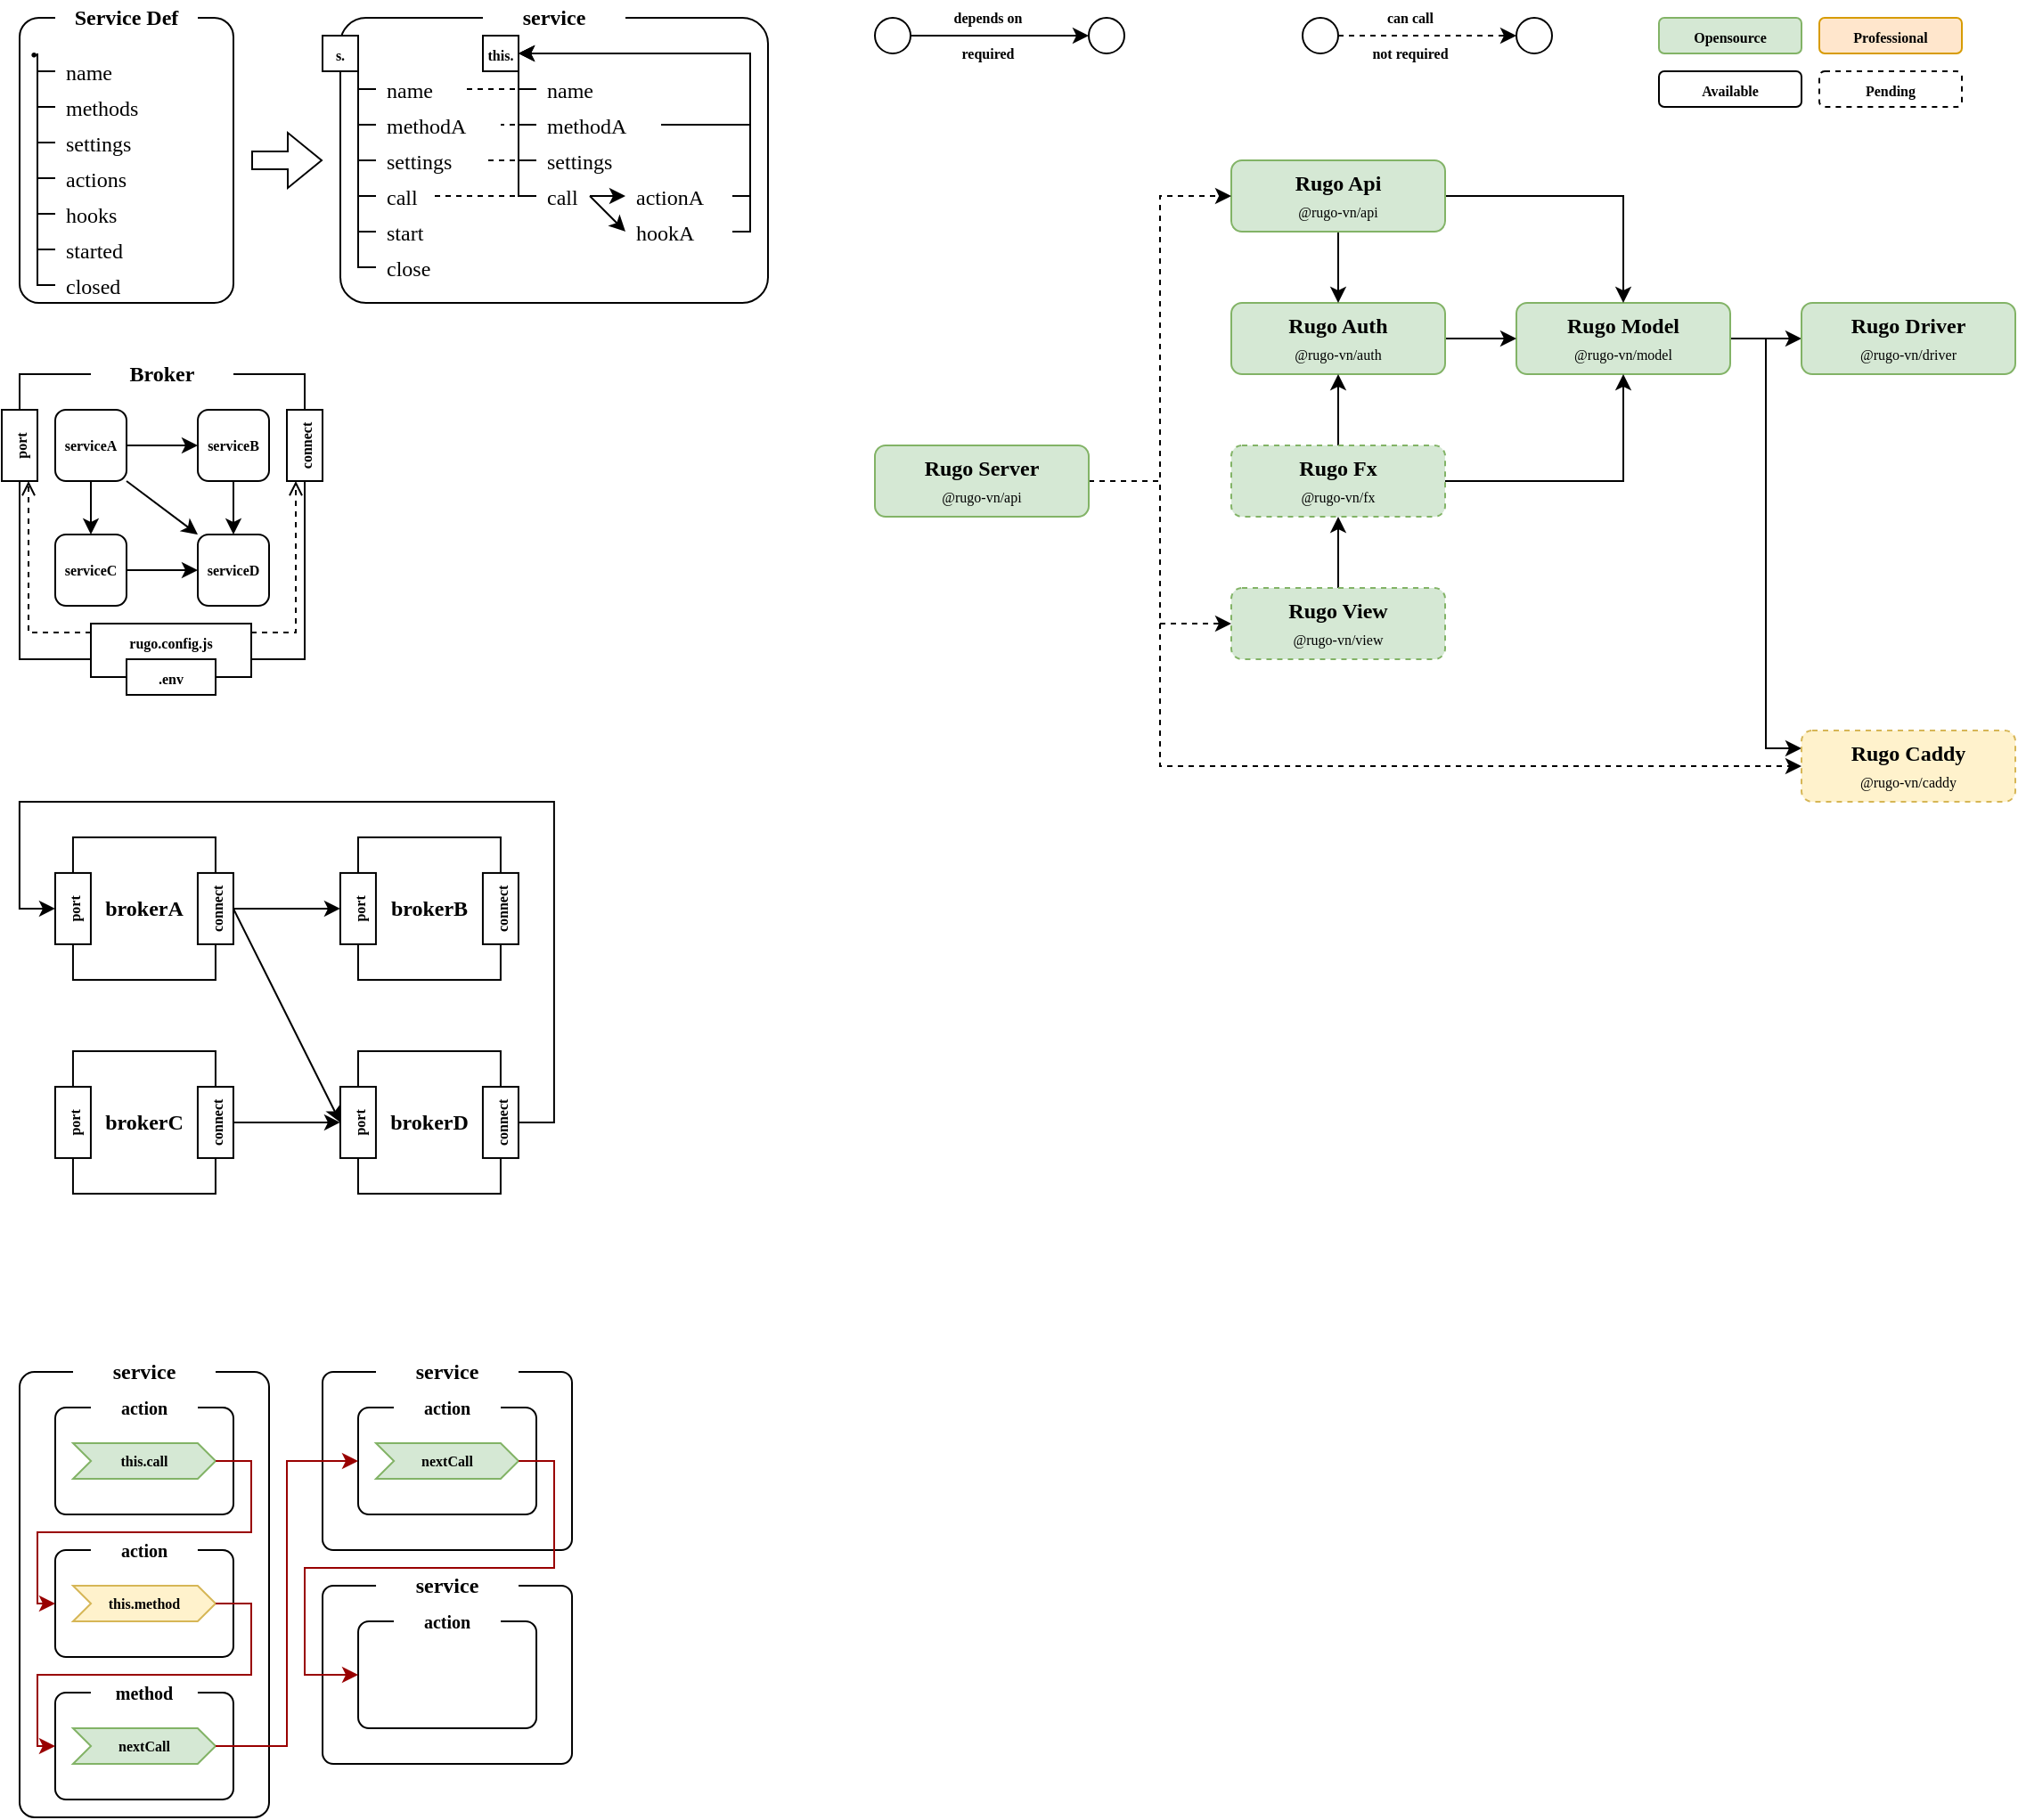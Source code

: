 <mxfile version="20.3.0" type="device"><diagram id="CLGW1mVpeHy9vsZ-5pba" name="Page-1"><mxGraphModel dx="981" dy="602" grid="1" gridSize="10" guides="1" tooltips="1" connect="1" arrows="1" fold="1" page="1" pageScale="1" pageWidth="850" pageHeight="1100" math="0" shadow="0"><root><mxCell id="0"/><mxCell id="1" parent="0"/><mxCell id="KEfUak7o4HD4fJX12pG8-132" value="" style="rounded=1;whiteSpace=wrap;html=1;fontFamily=Quicksand;fontSource=https%3A%2F%2Ffonts.googleapis.com%2Fcss%3Ffamily%3DQuicksand;fontSize=8;fillColor=default;arcSize=6;" parent="1" vertex="1"><mxGeometry x="40" y="800" width="140" height="250" as="geometry"/></mxCell><mxCell id="KEfUak7o4HD4fJX12pG8-1" value="" style="rounded=1;whiteSpace=wrap;html=1;arcSize=9;" parent="1" vertex="1"><mxGeometry x="40" y="40" width="120" height="160" as="geometry"/></mxCell><mxCell id="KEfUak7o4HD4fJX12pG8-2" value="&lt;font data-font-src=&quot;https://fonts.googleapis.com/css?family=Quicksand&quot; face=&quot;Quicksand&quot;&gt;&lt;b&gt;Service Def&lt;/b&gt;&lt;/font&gt;" style="text;html=1;strokeColor=none;fillColor=default;align=center;verticalAlign=middle;whiteSpace=wrap;rounded=0;" parent="1" vertex="1"><mxGeometry x="60" y="30" width="80" height="20" as="geometry"/></mxCell><mxCell id="KEfUak7o4HD4fJX12pG8-3" value="name" style="text;strokeColor=none;fillColor=none;align=left;verticalAlign=middle;spacingLeft=4;spacingRight=4;overflow=hidden;points=[[0,0.5],[1,0.5]];portConstraint=eastwest;rotatable=0;fontFamily=Quicksand;fontSource=https%3A%2F%2Ffonts.googleapis.com%2Fcss%3Ffamily%3DQuicksand;" parent="1" vertex="1"><mxGeometry x="60" y="60" width="90" height="20" as="geometry"/></mxCell><mxCell id="KEfUak7o4HD4fJX12pG8-4" value="methods" style="text;strokeColor=none;fillColor=none;align=left;verticalAlign=middle;spacingLeft=4;spacingRight=4;overflow=hidden;points=[[0,0.5],[1,0.5]];portConstraint=eastwest;rotatable=0;fontFamily=Quicksand;fontSource=https%3A%2F%2Ffonts.googleapis.com%2Fcss%3Ffamily%3DQuicksand;" parent="1" vertex="1"><mxGeometry x="60" y="80" width="90" height="20" as="geometry"/></mxCell><mxCell id="KEfUak7o4HD4fJX12pG8-7" style="edgeStyle=orthogonalEdgeStyle;rounded=0;orthogonalLoop=1;jettySize=auto;html=1;exitX=1;exitY=0.5;exitDx=0;exitDy=0;entryX=0;entryY=0.5;entryDx=0;entryDy=0;fontFamily=Quicksand;fontSource=https%3A%2F%2Ffonts.googleapis.com%2Fcss%3Ffamily%3DQuicksand;endArrow=none;endFill=0;" parent="1" source="KEfUak7o4HD4fJX12pG8-5" target="KEfUak7o4HD4fJX12pG8-3" edge="1"><mxGeometry relative="1" as="geometry"><Array as="points"><mxPoint x="50" y="70"/></Array></mxGeometry></mxCell><mxCell id="KEfUak7o4HD4fJX12pG8-8" style="edgeStyle=orthogonalEdgeStyle;rounded=0;orthogonalLoop=1;jettySize=auto;html=1;exitX=1;exitY=0.5;exitDx=0;exitDy=0;entryX=0;entryY=0.5;entryDx=0;entryDy=0;fontFamily=Quicksand;fontSource=https%3A%2F%2Ffonts.googleapis.com%2Fcss%3Ffamily%3DQuicksand;endArrow=none;endFill=0;" parent="1" source="KEfUak7o4HD4fJX12pG8-5" target="KEfUak7o4HD4fJX12pG8-4" edge="1"><mxGeometry relative="1" as="geometry"><Array as="points"><mxPoint x="50" y="90"/></Array></mxGeometry></mxCell><mxCell id="KEfUak7o4HD4fJX12pG8-13" style="edgeStyle=orthogonalEdgeStyle;rounded=0;orthogonalLoop=1;jettySize=auto;html=1;exitX=1;exitY=0.5;exitDx=0;exitDy=0;entryX=0;entryY=0.5;entryDx=0;entryDy=0;fontFamily=Quicksand;fontSource=https%3A%2F%2Ffonts.googleapis.com%2Fcss%3Ffamily%3DQuicksand;endArrow=none;endFill=0;" parent="1" source="KEfUak7o4HD4fJX12pG8-5" target="KEfUak7o4HD4fJX12pG8-9" edge="1"><mxGeometry relative="1" as="geometry"><Array as="points"><mxPoint x="50" y="110"/></Array></mxGeometry></mxCell><mxCell id="KEfUak7o4HD4fJX12pG8-14" style="edgeStyle=orthogonalEdgeStyle;rounded=0;orthogonalLoop=1;jettySize=auto;html=1;exitX=1;exitY=0.5;exitDx=0;exitDy=0;entryX=0;entryY=0.5;entryDx=0;entryDy=0;fontFamily=Quicksand;fontSource=https%3A%2F%2Ffonts.googleapis.com%2Fcss%3Ffamily%3DQuicksand;endArrow=none;endFill=0;" parent="1" source="KEfUak7o4HD4fJX12pG8-5" target="KEfUak7o4HD4fJX12pG8-10" edge="1"><mxGeometry relative="1" as="geometry"><Array as="points"><mxPoint x="50" y="130"/></Array></mxGeometry></mxCell><mxCell id="KEfUak7o4HD4fJX12pG8-15" style="edgeStyle=orthogonalEdgeStyle;rounded=0;orthogonalLoop=1;jettySize=auto;html=1;exitX=1;exitY=0.5;exitDx=0;exitDy=0;fontFamily=Quicksand;fontSource=https%3A%2F%2Ffonts.googleapis.com%2Fcss%3Ffamily%3DQuicksand;endArrow=none;endFill=0;" parent="1" source="KEfUak7o4HD4fJX12pG8-5" target="KEfUak7o4HD4fJX12pG8-11" edge="1"><mxGeometry relative="1" as="geometry"><Array as="points"><mxPoint x="50" y="150"/></Array></mxGeometry></mxCell><mxCell id="KEfUak7o4HD4fJX12pG8-16" style="edgeStyle=orthogonalEdgeStyle;rounded=0;orthogonalLoop=1;jettySize=auto;html=1;exitX=1;exitY=0.5;exitDx=0;exitDy=0;entryX=0;entryY=0.5;entryDx=0;entryDy=0;fontFamily=Quicksand;fontSource=https%3A%2F%2Ffonts.googleapis.com%2Fcss%3Ffamily%3DQuicksand;endArrow=none;endFill=0;" parent="1" source="KEfUak7o4HD4fJX12pG8-5" target="KEfUak7o4HD4fJX12pG8-12" edge="1"><mxGeometry relative="1" as="geometry"><Array as="points"><mxPoint x="50" y="170"/></Array></mxGeometry></mxCell><mxCell id="KEfUak7o4HD4fJX12pG8-63" style="edgeStyle=orthogonalEdgeStyle;rounded=0;orthogonalLoop=1;jettySize=auto;html=1;exitX=1;exitY=0.5;exitDx=0;exitDy=0;entryX=0;entryY=0.5;entryDx=0;entryDy=0;fontFamily=Quicksand;fontSource=https%3A%2F%2Ffonts.googleapis.com%2Fcss%3Ffamily%3DQuicksand;fontSize=8;endArrow=none;endFill=0;" parent="1" source="KEfUak7o4HD4fJX12pG8-5" target="KEfUak7o4HD4fJX12pG8-62" edge="1"><mxGeometry relative="1" as="geometry"><Array as="points"><mxPoint x="50" y="190"/></Array></mxGeometry></mxCell><mxCell id="KEfUak7o4HD4fJX12pG8-5" value="• " style="text;strokeColor=none;fillColor=none;align=left;verticalAlign=middle;spacingLeft=4;spacingRight=4;overflow=hidden;points=[[0,0.5],[1,0.5]];portConstraint=eastwest;rotatable=0;fontFamily=Quicksand;fontSource=https%3A%2F%2Ffonts.googleapis.com%2Fcss%3Ffamily%3DQuicksand;" parent="1" vertex="1"><mxGeometry x="40" y="50" width="10" height="20" as="geometry"/></mxCell><mxCell id="KEfUak7o4HD4fJX12pG8-9" value="settings" style="text;strokeColor=none;fillColor=none;align=left;verticalAlign=middle;spacingLeft=4;spacingRight=4;overflow=hidden;points=[[0,0.5],[1,0.5]];portConstraint=eastwest;rotatable=0;fontFamily=Quicksand;fontSource=https%3A%2F%2Ffonts.googleapis.com%2Fcss%3Ffamily%3DQuicksand;" parent="1" vertex="1"><mxGeometry x="60" y="100" width="90" height="20" as="geometry"/></mxCell><mxCell id="KEfUak7o4HD4fJX12pG8-10" value="actions" style="text;strokeColor=none;fillColor=none;align=left;verticalAlign=middle;spacingLeft=4;spacingRight=4;overflow=hidden;points=[[0,0.5],[1,0.5]];portConstraint=eastwest;rotatable=0;fontFamily=Quicksand;fontSource=https%3A%2F%2Ffonts.googleapis.com%2Fcss%3Ffamily%3DQuicksand;" parent="1" vertex="1"><mxGeometry x="60" y="120" width="90" height="20" as="geometry"/></mxCell><mxCell id="KEfUak7o4HD4fJX12pG8-11" value="hooks" style="text;strokeColor=none;fillColor=none;align=left;verticalAlign=middle;spacingLeft=4;spacingRight=4;overflow=hidden;points=[[0,0.5],[1,0.5]];portConstraint=eastwest;rotatable=0;fontFamily=Quicksand;fontSource=https%3A%2F%2Ffonts.googleapis.com%2Fcss%3Ffamily%3DQuicksand;" parent="1" vertex="1"><mxGeometry x="60" y="140" width="90" height="20" as="geometry"/></mxCell><mxCell id="KEfUak7o4HD4fJX12pG8-12" value="started" style="text;strokeColor=none;fillColor=none;align=left;verticalAlign=middle;spacingLeft=4;spacingRight=4;overflow=hidden;points=[[0,0.5],[1,0.5]];portConstraint=eastwest;rotatable=0;fontFamily=Quicksand;fontSource=https%3A%2F%2Ffonts.googleapis.com%2Fcss%3Ffamily%3DQuicksand;" parent="1" vertex="1"><mxGeometry x="60" y="160" width="90" height="20" as="geometry"/></mxCell><mxCell id="KEfUak7o4HD4fJX12pG8-17" value="" style="rounded=1;whiteSpace=wrap;html=1;arcSize=9;" parent="1" vertex="1"><mxGeometry x="220" y="40" width="240" height="160" as="geometry"/></mxCell><mxCell id="KEfUak7o4HD4fJX12pG8-18" value="&lt;font data-font-src=&quot;https://fonts.googleapis.com/css?family=Quicksand&quot; face=&quot;Quicksand&quot;&gt;&lt;b&gt;service&lt;/b&gt;&lt;/font&gt;" style="text;html=1;strokeColor=none;fillColor=default;align=center;verticalAlign=middle;whiteSpace=wrap;rounded=0;" parent="1" vertex="1"><mxGeometry x="300" y="30" width="80" height="20" as="geometry"/></mxCell><mxCell id="KEfUak7o4HD4fJX12pG8-19" value="name" style="text;strokeColor=none;fillColor=none;align=left;verticalAlign=middle;spacingLeft=4;spacingRight=4;overflow=hidden;points=[[0,0.5],[1,0.5]];portConstraint=eastwest;rotatable=0;fontFamily=Quicksand;fontSource=https%3A%2F%2Ffonts.googleapis.com%2Fcss%3Ffamily%3DQuicksand;" parent="1" vertex="1"><mxGeometry x="240" y="70" width="50" height="20" as="geometry"/></mxCell><mxCell id="KEfUak7o4HD4fJX12pG8-20" value="methodA" style="text;strokeColor=none;fillColor=none;align=left;verticalAlign=middle;spacingLeft=4;spacingRight=4;overflow=hidden;points=[[0,0.5],[1,0.5]];portConstraint=eastwest;rotatable=0;fontFamily=Quicksand;fontSource=https%3A%2F%2Ffonts.googleapis.com%2Fcss%3Ffamily%3DQuicksand;" parent="1" vertex="1"><mxGeometry x="240" y="90" width="70" height="20" as="geometry"/></mxCell><mxCell id="KEfUak7o4HD4fJX12pG8-21" style="edgeStyle=orthogonalEdgeStyle;rounded=0;orthogonalLoop=1;jettySize=auto;html=1;exitX=1;exitY=0.5;exitDx=0;exitDy=0;entryX=0;entryY=0.5;entryDx=0;entryDy=0;fontFamily=Quicksand;fontSource=https%3A%2F%2Ffonts.googleapis.com%2Fcss%3Ffamily%3DQuicksand;endArrow=none;endFill=0;" parent="1" target="KEfUak7o4HD4fJX12pG8-19" edge="1"><mxGeometry relative="1" as="geometry"><mxPoint x="220" y="70" as="sourcePoint"/><Array as="points"><mxPoint x="230" y="80"/></Array></mxGeometry></mxCell><mxCell id="KEfUak7o4HD4fJX12pG8-22" style="edgeStyle=orthogonalEdgeStyle;rounded=0;orthogonalLoop=1;jettySize=auto;html=1;exitX=1;exitY=0.5;exitDx=0;exitDy=0;entryX=0;entryY=0.5;entryDx=0;entryDy=0;fontFamily=Quicksand;fontSource=https%3A%2F%2Ffonts.googleapis.com%2Fcss%3Ffamily%3DQuicksand;endArrow=none;endFill=0;" parent="1" target="KEfUak7o4HD4fJX12pG8-20" edge="1"><mxGeometry relative="1" as="geometry"><mxPoint x="220" y="70" as="sourcePoint"/><Array as="points"><mxPoint x="230" y="100"/></Array></mxGeometry></mxCell><mxCell id="KEfUak7o4HD4fJX12pG8-23" style="edgeStyle=orthogonalEdgeStyle;rounded=0;orthogonalLoop=1;jettySize=auto;html=1;exitX=1;exitY=0.5;exitDx=0;exitDy=0;entryX=0;entryY=0.5;entryDx=0;entryDy=0;fontFamily=Quicksand;fontSource=https%3A%2F%2Ffonts.googleapis.com%2Fcss%3Ffamily%3DQuicksand;endArrow=none;endFill=0;" parent="1" target="KEfUak7o4HD4fJX12pG8-28" edge="1"><mxGeometry relative="1" as="geometry"><mxPoint x="220" y="70" as="sourcePoint"/><Array as="points"><mxPoint x="230" y="120"/></Array></mxGeometry></mxCell><mxCell id="KEfUak7o4HD4fJX12pG8-24" style="edgeStyle=orthogonalEdgeStyle;rounded=0;orthogonalLoop=1;jettySize=auto;html=1;exitX=1;exitY=0.5;exitDx=0;exitDy=0;entryX=0;entryY=0.5;entryDx=0;entryDy=0;fontFamily=Quicksand;fontSource=https%3A%2F%2Ffonts.googleapis.com%2Fcss%3Ffamily%3DQuicksand;endArrow=none;endFill=0;" parent="1" target="KEfUak7o4HD4fJX12pG8-29" edge="1"><mxGeometry relative="1" as="geometry"><mxPoint x="220" y="70" as="sourcePoint"/><Array as="points"><mxPoint x="230" y="140"/></Array></mxGeometry></mxCell><mxCell id="KEfUak7o4HD4fJX12pG8-25" style="edgeStyle=orthogonalEdgeStyle;rounded=0;orthogonalLoop=1;jettySize=auto;html=1;exitX=1;exitY=0.5;exitDx=0;exitDy=0;fontFamily=Quicksand;fontSource=https%3A%2F%2Ffonts.googleapis.com%2Fcss%3Ffamily%3DQuicksand;endArrow=none;endFill=0;" parent="1" target="KEfUak7o4HD4fJX12pG8-30" edge="1"><mxGeometry relative="1" as="geometry"><mxPoint x="220" y="70" as="sourcePoint"/><Array as="points"><mxPoint x="230" y="160"/></Array></mxGeometry></mxCell><mxCell id="KEfUak7o4HD4fJX12pG8-26" style="edgeStyle=orthogonalEdgeStyle;rounded=0;orthogonalLoop=1;jettySize=auto;html=1;exitX=1;exitY=0.5;exitDx=0;exitDy=0;entryX=0;entryY=0.5;entryDx=0;entryDy=0;fontFamily=Quicksand;fontSource=https%3A%2F%2Ffonts.googleapis.com%2Fcss%3Ffamily%3DQuicksand;endArrow=none;endFill=0;" parent="1" target="KEfUak7o4HD4fJX12pG8-31" edge="1"><mxGeometry relative="1" as="geometry"><mxPoint x="220" y="70" as="sourcePoint"/><Array as="points"><mxPoint x="230" y="180"/></Array></mxGeometry></mxCell><mxCell id="KEfUak7o4HD4fJX12pG8-28" value="settings" style="text;strokeColor=none;fillColor=none;align=left;verticalAlign=middle;spacingLeft=4;spacingRight=4;overflow=hidden;points=[[0,0.5],[1,0.5]];portConstraint=eastwest;rotatable=0;fontFamily=Quicksand;fontSource=https%3A%2F%2Ffonts.googleapis.com%2Fcss%3Ffamily%3DQuicksand;" parent="1" vertex="1"><mxGeometry x="240" y="110" width="60" height="20" as="geometry"/></mxCell><mxCell id="KEfUak7o4HD4fJX12pG8-29" value="call" style="text;strokeColor=none;fillColor=none;align=left;verticalAlign=middle;spacingLeft=4;spacingRight=4;overflow=hidden;points=[[0,0.5],[1,0.5]];portConstraint=eastwest;rotatable=0;fontFamily=Quicksand;fontSource=https%3A%2F%2Ffonts.googleapis.com%2Fcss%3Ffamily%3DQuicksand;" parent="1" vertex="1"><mxGeometry x="240" y="130" width="30" height="20" as="geometry"/></mxCell><mxCell id="KEfUak7o4HD4fJX12pG8-30" value="start" style="text;strokeColor=none;fillColor=none;align=left;verticalAlign=middle;spacingLeft=4;spacingRight=4;overflow=hidden;points=[[0,0.5],[1,0.5]];portConstraint=eastwest;rotatable=0;fontFamily=Quicksand;fontSource=https%3A%2F%2Ffonts.googleapis.com%2Fcss%3Ffamily%3DQuicksand;" parent="1" vertex="1"><mxGeometry x="240" y="150" width="90" height="20" as="geometry"/></mxCell><mxCell id="KEfUak7o4HD4fJX12pG8-31" value="close" style="text;strokeColor=none;fillColor=none;align=left;verticalAlign=middle;spacingLeft=4;spacingRight=4;overflow=hidden;points=[[0,0.5],[1,0.5]];portConstraint=eastwest;rotatable=0;fontFamily=Quicksand;fontSource=https%3A%2F%2Ffonts.googleapis.com%2Fcss%3Ffamily%3DQuicksand;" parent="1" vertex="1"><mxGeometry x="240" y="170" width="90" height="20" as="geometry"/></mxCell><mxCell id="KEfUak7o4HD4fJX12pG8-44" style="edgeStyle=orthogonalEdgeStyle;rounded=0;orthogonalLoop=1;jettySize=auto;html=1;exitX=0;exitY=0.5;exitDx=0;exitDy=0;entryX=1;entryY=0.5;entryDx=0;entryDy=0;fontFamily=Quicksand;fontSource=https%3A%2F%2Ffonts.googleapis.com%2Fcss%3Ffamily%3DQuicksand;endArrow=none;endFill=0;dashed=1;" parent="1" source="KEfUak7o4HD4fJX12pG8-32" target="KEfUak7o4HD4fJX12pG8-19" edge="1"><mxGeometry relative="1" as="geometry"/></mxCell><mxCell id="KEfUak7o4HD4fJX12pG8-32" value="name" style="text;strokeColor=none;fillColor=none;align=left;verticalAlign=middle;spacingLeft=4;spacingRight=4;overflow=hidden;points=[[0,0.5],[1,0.5]];portConstraint=eastwest;rotatable=0;fontFamily=Quicksand;fontSource=https%3A%2F%2Ffonts.googleapis.com%2Fcss%3Ffamily%3DQuicksand;" parent="1" vertex="1"><mxGeometry x="330" y="70" width="90" height="20" as="geometry"/></mxCell><mxCell id="KEfUak7o4HD4fJX12pG8-45" style="edgeStyle=orthogonalEdgeStyle;rounded=0;orthogonalLoop=1;jettySize=auto;html=1;exitX=0;exitY=0.5;exitDx=0;exitDy=0;entryX=1;entryY=0.5;entryDx=0;entryDy=0;dashed=1;fontFamily=Quicksand;fontSource=https%3A%2F%2Ffonts.googleapis.com%2Fcss%3Ffamily%3DQuicksand;endArrow=none;endFill=0;" parent="1" source="KEfUak7o4HD4fJX12pG8-33" target="KEfUak7o4HD4fJX12pG8-20" edge="1"><mxGeometry relative="1" as="geometry"/></mxCell><mxCell id="KEfUak7o4HD4fJX12pG8-64" style="edgeStyle=orthogonalEdgeStyle;rounded=0;orthogonalLoop=1;jettySize=auto;html=1;exitX=1;exitY=0.5;exitDx=0;exitDy=0;entryX=1;entryY=0.5;entryDx=0;entryDy=0;fontFamily=Quicksand;fontSource=https%3A%2F%2Ffonts.googleapis.com%2Fcss%3Ffamily%3DQuicksand;fontSize=8;endArrow=classic;endFill=1;" parent="1" source="KEfUak7o4HD4fJX12pG8-33" target="KEfUak7o4HD4fJX12pG8-57" edge="1"><mxGeometry relative="1" as="geometry"><Array as="points"><mxPoint x="450" y="100"/><mxPoint x="450" y="60"/></Array></mxGeometry></mxCell><mxCell id="KEfUak7o4HD4fJX12pG8-33" value="methodA" style="text;strokeColor=none;fillColor=none;align=left;verticalAlign=middle;spacingLeft=4;spacingRight=4;overflow=hidden;points=[[0,0.5],[1,0.5]];portConstraint=eastwest;rotatable=0;fontFamily=Quicksand;fontSource=https%3A%2F%2Ffonts.googleapis.com%2Fcss%3Ffamily%3DQuicksand;" parent="1" vertex="1"><mxGeometry x="330" y="90" width="70" height="20" as="geometry"/></mxCell><mxCell id="KEfUak7o4HD4fJX12pG8-34" style="edgeStyle=orthogonalEdgeStyle;rounded=0;orthogonalLoop=1;jettySize=auto;html=1;exitX=1;exitY=0.5;exitDx=0;exitDy=0;entryX=0;entryY=0.5;entryDx=0;entryDy=0;fontFamily=Quicksand;fontSource=https%3A%2F%2Ffonts.googleapis.com%2Fcss%3Ffamily%3DQuicksand;endArrow=none;endFill=0;" parent="1" target="KEfUak7o4HD4fJX12pG8-32" edge="1"><mxGeometry relative="1" as="geometry"><mxPoint x="320" y="70" as="sourcePoint"/><Array as="points"><mxPoint x="320" y="80"/></Array></mxGeometry></mxCell><mxCell id="KEfUak7o4HD4fJX12pG8-35" style="edgeStyle=orthogonalEdgeStyle;rounded=0;orthogonalLoop=1;jettySize=auto;html=1;exitX=1;exitY=0.5;exitDx=0;exitDy=0;entryX=0;entryY=0.5;entryDx=0;entryDy=0;fontFamily=Quicksand;fontSource=https%3A%2F%2Ffonts.googleapis.com%2Fcss%3Ffamily%3DQuicksand;endArrow=none;endFill=0;" parent="1" target="KEfUak7o4HD4fJX12pG8-33" edge="1"><mxGeometry relative="1" as="geometry"><mxPoint x="320" y="70" as="sourcePoint"/><Array as="points"><mxPoint x="320" y="100"/></Array></mxGeometry></mxCell><mxCell id="KEfUak7o4HD4fJX12pG8-36" style="edgeStyle=orthogonalEdgeStyle;rounded=0;orthogonalLoop=1;jettySize=auto;html=1;exitX=1;exitY=0.5;exitDx=0;exitDy=0;entryX=0;entryY=0.5;entryDx=0;entryDy=0;fontFamily=Quicksand;fontSource=https%3A%2F%2Ffonts.googleapis.com%2Fcss%3Ffamily%3DQuicksand;endArrow=none;endFill=0;" parent="1" target="KEfUak7o4HD4fJX12pG8-40" edge="1"><mxGeometry relative="1" as="geometry"><mxPoint x="320" y="70" as="sourcePoint"/><Array as="points"><mxPoint x="320" y="120"/></Array></mxGeometry></mxCell><mxCell id="KEfUak7o4HD4fJX12pG8-37" style="edgeStyle=orthogonalEdgeStyle;rounded=0;orthogonalLoop=1;jettySize=auto;html=1;exitX=1;exitY=0.5;exitDx=0;exitDy=0;entryX=0;entryY=0.5;entryDx=0;entryDy=0;fontFamily=Quicksand;fontSource=https%3A%2F%2Ffonts.googleapis.com%2Fcss%3Ffamily%3DQuicksand;endArrow=none;endFill=0;" parent="1" target="KEfUak7o4HD4fJX12pG8-41" edge="1"><mxGeometry relative="1" as="geometry"><mxPoint x="320" y="70" as="sourcePoint"/><Array as="points"><mxPoint x="320" y="140"/></Array></mxGeometry></mxCell><mxCell id="KEfUak7o4HD4fJX12pG8-46" style="edgeStyle=orthogonalEdgeStyle;rounded=0;orthogonalLoop=1;jettySize=auto;html=1;exitX=0;exitY=0.5;exitDx=0;exitDy=0;entryX=1;entryY=0.5;entryDx=0;entryDy=0;dashed=1;fontFamily=Quicksand;fontSource=https%3A%2F%2Ffonts.googleapis.com%2Fcss%3Ffamily%3DQuicksand;endArrow=none;endFill=0;" parent="1" source="KEfUak7o4HD4fJX12pG8-40" target="KEfUak7o4HD4fJX12pG8-28" edge="1"><mxGeometry relative="1" as="geometry"/></mxCell><mxCell id="KEfUak7o4HD4fJX12pG8-40" value="settings" style="text;strokeColor=none;fillColor=none;align=left;verticalAlign=middle;spacingLeft=4;spacingRight=4;overflow=hidden;points=[[0,0.5],[1,0.5]];portConstraint=eastwest;rotatable=0;fontFamily=Quicksand;fontSource=https%3A%2F%2Ffonts.googleapis.com%2Fcss%3Ffamily%3DQuicksand;" parent="1" vertex="1"><mxGeometry x="330" y="110" width="90" height="20" as="geometry"/></mxCell><mxCell id="KEfUak7o4HD4fJX12pG8-47" style="edgeStyle=orthogonalEdgeStyle;rounded=0;orthogonalLoop=1;jettySize=auto;html=1;exitX=0;exitY=0.5;exitDx=0;exitDy=0;entryX=1;entryY=0.5;entryDx=0;entryDy=0;dashed=1;fontFamily=Quicksand;fontSource=https%3A%2F%2Ffonts.googleapis.com%2Fcss%3Ffamily%3DQuicksand;endArrow=none;endFill=0;" parent="1" source="KEfUak7o4HD4fJX12pG8-41" target="KEfUak7o4HD4fJX12pG8-29" edge="1"><mxGeometry relative="1" as="geometry"/></mxCell><mxCell id="KEfUak7o4HD4fJX12pG8-52" style="edgeStyle=none;rounded=0;orthogonalLoop=1;jettySize=auto;html=1;exitX=1;exitY=0.5;exitDx=0;exitDy=0;entryX=0;entryY=0.5;entryDx=0;entryDy=0;fontFamily=Quicksand;fontSource=https%3A%2F%2Ffonts.googleapis.com%2Fcss%3Ffamily%3DQuicksand;endArrow=classic;endFill=1;" parent="1" source="KEfUak7o4HD4fJX12pG8-41" target="KEfUak7o4HD4fJX12pG8-49" edge="1"><mxGeometry relative="1" as="geometry"/></mxCell><mxCell id="KEfUak7o4HD4fJX12pG8-53" style="edgeStyle=none;rounded=0;orthogonalLoop=1;jettySize=auto;html=1;exitX=1;exitY=0.5;exitDx=0;exitDy=0;entryX=0;entryY=0.5;entryDx=0;entryDy=0;fontFamily=Quicksand;fontSource=https%3A%2F%2Ffonts.googleapis.com%2Fcss%3Ffamily%3DQuicksand;endArrow=classic;endFill=1;" parent="1" source="KEfUak7o4HD4fJX12pG8-41" target="KEfUak7o4HD4fJX12pG8-48" edge="1"><mxGeometry relative="1" as="geometry"/></mxCell><mxCell id="KEfUak7o4HD4fJX12pG8-41" value="call" style="text;strokeColor=none;fillColor=none;align=left;verticalAlign=middle;spacingLeft=4;spacingRight=4;overflow=hidden;points=[[0,0.5],[1,0.5]];portConstraint=eastwest;rotatable=0;fontFamily=Quicksand;fontSource=https%3A%2F%2Ffonts.googleapis.com%2Fcss%3Ffamily%3DQuicksand;" parent="1" vertex="1"><mxGeometry x="330" y="130" width="30" height="20" as="geometry"/></mxCell><mxCell id="KEfUak7o4HD4fJX12pG8-59" style="edgeStyle=orthogonalEdgeStyle;rounded=0;orthogonalLoop=1;jettySize=auto;html=1;exitX=1;exitY=0.5;exitDx=0;exitDy=0;entryX=1;entryY=0.5;entryDx=0;entryDy=0;fontFamily=Quicksand;fontSource=https%3A%2F%2Ffonts.googleapis.com%2Fcss%3Ffamily%3DQuicksand;fontSize=8;endArrow=classic;endFill=1;" parent="1" source="KEfUak7o4HD4fJX12pG8-48" target="KEfUak7o4HD4fJX12pG8-57" edge="1"><mxGeometry relative="1" as="geometry"><Array as="points"><mxPoint x="450" y="160"/><mxPoint x="450" y="60"/></Array></mxGeometry></mxCell><mxCell id="KEfUak7o4HD4fJX12pG8-48" value="hookA" style="text;strokeColor=none;fillColor=none;align=left;verticalAlign=middle;spacingLeft=4;spacingRight=4;overflow=hidden;points=[[0,0.5],[1,0.5]];portConstraint=eastwest;rotatable=0;fontFamily=Quicksand;fontSource=https%3A%2F%2Ffonts.googleapis.com%2Fcss%3Ffamily%3DQuicksand;" parent="1" vertex="1"><mxGeometry x="380" y="150" width="60" height="20" as="geometry"/></mxCell><mxCell id="KEfUak7o4HD4fJX12pG8-58" style="edgeStyle=orthogonalEdgeStyle;rounded=0;orthogonalLoop=1;jettySize=auto;html=1;exitX=1;exitY=0.5;exitDx=0;exitDy=0;entryX=1;entryY=0.5;entryDx=0;entryDy=0;fontFamily=Quicksand;fontSource=https%3A%2F%2Ffonts.googleapis.com%2Fcss%3Ffamily%3DQuicksand;fontSize=8;endArrow=classic;endFill=1;" parent="1" source="KEfUak7o4HD4fJX12pG8-49" target="KEfUak7o4HD4fJX12pG8-57" edge="1"><mxGeometry relative="1" as="geometry"><Array as="points"><mxPoint x="450" y="140"/><mxPoint x="450" y="60"/></Array></mxGeometry></mxCell><mxCell id="KEfUak7o4HD4fJX12pG8-49" value="actionA" style="text;strokeColor=none;fillColor=none;align=left;verticalAlign=middle;spacingLeft=4;spacingRight=4;overflow=hidden;points=[[0,0.5],[1,0.5]];portConstraint=eastwest;rotatable=0;fontFamily=Quicksand;fontSource=https%3A%2F%2Ffonts.googleapis.com%2Fcss%3Ffamily%3DQuicksand;" parent="1" vertex="1"><mxGeometry x="380" y="130" width="60" height="20" as="geometry"/></mxCell><mxCell id="KEfUak7o4HD4fJX12pG8-54" value="&lt;span style=&quot;text-align: left; font-size: 8px;&quot;&gt;&lt;b&gt;s.&lt;/b&gt;&lt;/span&gt;" style="rounded=0;whiteSpace=wrap;html=1;fontFamily=Quicksand;fontSource=https%3A%2F%2Ffonts.googleapis.com%2Fcss%3Ffamily%3DQuicksand;fillColor=default;" parent="1" vertex="1"><mxGeometry x="210" y="50" width="20" height="20" as="geometry"/></mxCell><mxCell id="KEfUak7o4HD4fJX12pG8-57" value="&lt;font style=&quot;font-size: 8px;&quot;&gt;&lt;b&gt;this.&lt;/b&gt;&lt;/font&gt;" style="rounded=0;whiteSpace=wrap;html=1;fontFamily=Quicksand;fontSource=https%3A%2F%2Ffonts.googleapis.com%2Fcss%3Ffamily%3DQuicksand;fillColor=default;" parent="1" vertex="1"><mxGeometry x="300" y="50" width="20" height="20" as="geometry"/></mxCell><mxCell id="KEfUak7o4HD4fJX12pG8-61" value="" style="shape=flexArrow;endArrow=classic;html=1;rounded=0;fontFamily=Quicksand;fontSource=https%3A%2F%2Ffonts.googleapis.com%2Fcss%3Ffamily%3DQuicksand;fontSize=8;" parent="1" edge="1"><mxGeometry width="50" height="50" relative="1" as="geometry"><mxPoint x="170" y="120" as="sourcePoint"/><mxPoint x="210" y="120" as="targetPoint"/></mxGeometry></mxCell><mxCell id="KEfUak7o4HD4fJX12pG8-62" value="closed" style="text;strokeColor=none;fillColor=none;align=left;verticalAlign=middle;spacingLeft=4;spacingRight=4;overflow=hidden;points=[[0,0.5],[1,0.5]];portConstraint=eastwest;rotatable=0;fontFamily=Quicksand;fontSource=https%3A%2F%2Ffonts.googleapis.com%2Fcss%3Ffamily%3DQuicksand;" parent="1" vertex="1"><mxGeometry x="60" y="180" width="90" height="20" as="geometry"/></mxCell><mxCell id="KEfUak7o4HD4fJX12pG8-65" value="" style="rounded=0;whiteSpace=wrap;html=1;fontFamily=Quicksand;fontSource=https%3A%2F%2Ffonts.googleapis.com%2Fcss%3Ffamily%3DQuicksand;fontSize=8;fillColor=default;" parent="1" vertex="1"><mxGeometry x="40" y="240" width="160" height="160" as="geometry"/></mxCell><mxCell id="KEfUak7o4HD4fJX12pG8-66" value="&lt;font data-font-src=&quot;https://fonts.googleapis.com/css?family=Quicksand&quot; face=&quot;Quicksand&quot;&gt;&lt;b&gt;Broker&lt;/b&gt;&lt;/font&gt;" style="text;html=1;strokeColor=none;fillColor=default;align=center;verticalAlign=middle;whiteSpace=wrap;rounded=0;" parent="1" vertex="1"><mxGeometry x="80" y="230" width="80" height="20" as="geometry"/></mxCell><mxCell id="KEfUak7o4HD4fJX12pG8-67" value="&lt;div style=&quot;text-align: left;&quot;&gt;&lt;span style=&quot;font-size: 8px;&quot;&gt;&lt;span&gt;port&lt;/span&gt;&lt;/span&gt;&lt;/div&gt;" style="rounded=0;whiteSpace=wrap;html=1;fontFamily=Quicksand;fontSource=https%3A%2F%2Ffonts.googleapis.com%2Fcss%3Ffamily%3DQuicksand;fillColor=default;horizontal=0;fontStyle=1" parent="1" vertex="1"><mxGeometry x="30" y="260" width="20" height="40" as="geometry"/></mxCell><mxCell id="KEfUak7o4HD4fJX12pG8-68" value="&lt;div style=&quot;text-align: left;&quot;&gt;&lt;br&gt;&lt;/div&gt;" style="rounded=0;whiteSpace=wrap;html=1;fontFamily=Quicksand;fontSource=https%3A%2F%2Ffonts.googleapis.com%2Fcss%3Ffamily%3DQuicksand;fillColor=default;horizontal=1;fontStyle=1" parent="1" vertex="1"><mxGeometry x="80" y="380" width="90" height="30" as="geometry"/></mxCell><mxCell id="KEfUak7o4HD4fJX12pG8-69" value="&lt;div style=&quot;text-align: left;&quot;&gt;&lt;span style=&quot;font-size: 8px;&quot;&gt;&lt;span&gt;.env&lt;/span&gt;&lt;/span&gt;&lt;/div&gt;" style="rounded=0;whiteSpace=wrap;html=1;fontFamily=Quicksand;fontSource=https%3A%2F%2Ffonts.googleapis.com%2Fcss%3Ffamily%3DQuicksand;fillColor=default;horizontal=1;fontStyle=1" parent="1" vertex="1"><mxGeometry x="100" y="400" width="50" height="20" as="geometry"/></mxCell><mxCell id="KEfUak7o4HD4fJX12pG8-82" style="edgeStyle=orthogonalEdgeStyle;rounded=0;orthogonalLoop=1;jettySize=auto;html=1;exitX=0;exitY=0.25;exitDx=0;exitDy=0;entryX=0.75;entryY=1;entryDx=0;entryDy=0;fontFamily=Quicksand;fontSource=https%3A%2F%2Ffonts.googleapis.com%2Fcss%3Ffamily%3DQuicksand;fontSize=8;endArrow=open;endFill=0;dashed=1;" parent="1" source="KEfUak7o4HD4fJX12pG8-70" target="KEfUak7o4HD4fJX12pG8-67" edge="1"><mxGeometry relative="1" as="geometry"/></mxCell><mxCell id="KEfUak7o4HD4fJX12pG8-84" style="edgeStyle=orthogonalEdgeStyle;rounded=0;orthogonalLoop=1;jettySize=auto;html=1;exitX=1;exitY=0.25;exitDx=0;exitDy=0;entryX=0.25;entryY=1;entryDx=0;entryDy=0;dashed=1;fontFamily=Quicksand;fontSource=https%3A%2F%2Ffonts.googleapis.com%2Fcss%3Ffamily%3DQuicksand;fontSize=8;endArrow=open;endFill=0;" parent="1" source="KEfUak7o4HD4fJX12pG8-70" target="KEfUak7o4HD4fJX12pG8-83" edge="1"><mxGeometry relative="1" as="geometry"/></mxCell><mxCell id="KEfUak7o4HD4fJX12pG8-70" value="&lt;span style=&quot;font-family: Quicksand; font-size: 8px; font-weight: 700; text-align: left;&quot;&gt;rugo.config.js&lt;/span&gt;" style="text;html=1;strokeColor=none;fillColor=none;align=center;verticalAlign=middle;whiteSpace=wrap;rounded=0;" parent="1" vertex="1"><mxGeometry x="80" y="380" width="90" height="20" as="geometry"/></mxCell><mxCell id="KEfUak7o4HD4fJX12pG8-77" style="edgeStyle=orthogonalEdgeStyle;rounded=0;orthogonalLoop=1;jettySize=auto;html=1;exitX=1;exitY=0.5;exitDx=0;exitDy=0;entryX=0;entryY=0.5;entryDx=0;entryDy=0;fontFamily=Quicksand;fontSource=https%3A%2F%2Ffonts.googleapis.com%2Fcss%3Ffamily%3DQuicksand;fontSize=12;endArrow=classic;endFill=1;" parent="1" source="KEfUak7o4HD4fJX12pG8-72" target="KEfUak7o4HD4fJX12pG8-74" edge="1"><mxGeometry relative="1" as="geometry"/></mxCell><mxCell id="KEfUak7o4HD4fJX12pG8-78" style="rounded=0;orthogonalLoop=1;jettySize=auto;html=1;exitX=1;exitY=1;exitDx=0;exitDy=0;entryX=0;entryY=0;entryDx=0;entryDy=0;fontFamily=Quicksand;fontSource=https%3A%2F%2Ffonts.googleapis.com%2Fcss%3Ffamily%3DQuicksand;fontSize=12;endArrow=classic;endFill=1;" parent="1" source="KEfUak7o4HD4fJX12pG8-72" target="KEfUak7o4HD4fJX12pG8-76" edge="1"><mxGeometry relative="1" as="geometry"/></mxCell><mxCell id="KEfUak7o4HD4fJX12pG8-79" style="edgeStyle=none;rounded=0;orthogonalLoop=1;jettySize=auto;html=1;exitX=0.5;exitY=1;exitDx=0;exitDy=0;entryX=0.5;entryY=0;entryDx=0;entryDy=0;fontFamily=Quicksand;fontSource=https%3A%2F%2Ffonts.googleapis.com%2Fcss%3Ffamily%3DQuicksand;fontSize=12;endArrow=classic;endFill=1;" parent="1" source="KEfUak7o4HD4fJX12pG8-72" target="KEfUak7o4HD4fJX12pG8-75" edge="1"><mxGeometry relative="1" as="geometry"/></mxCell><mxCell id="KEfUak7o4HD4fJX12pG8-72" value="&lt;font style=&quot;font-size: 8px;&quot;&gt;serviceA&lt;/font&gt;" style="rounded=1;whiteSpace=wrap;html=1;fontFamily=Quicksand;fontSource=https%3A%2F%2Ffonts.googleapis.com%2Fcss%3Ffamily%3DQuicksand;fontSize=8;fillColor=none;fontStyle=1" parent="1" vertex="1"><mxGeometry x="60" y="260" width="40" height="40" as="geometry"/></mxCell><mxCell id="KEfUak7o4HD4fJX12pG8-80" style="edgeStyle=none;rounded=0;orthogonalLoop=1;jettySize=auto;html=1;exitX=0.5;exitY=1;exitDx=0;exitDy=0;entryX=0.5;entryY=0;entryDx=0;entryDy=0;fontFamily=Quicksand;fontSource=https%3A%2F%2Ffonts.googleapis.com%2Fcss%3Ffamily%3DQuicksand;fontSize=12;endArrow=classic;endFill=1;" parent="1" source="KEfUak7o4HD4fJX12pG8-74" target="KEfUak7o4HD4fJX12pG8-76" edge="1"><mxGeometry relative="1" as="geometry"/></mxCell><mxCell id="KEfUak7o4HD4fJX12pG8-74" value="&lt;font style=&quot;font-size: 8px;&quot;&gt;serviceB&lt;/font&gt;" style="rounded=1;whiteSpace=wrap;html=1;fontFamily=Quicksand;fontSource=https%3A%2F%2Ffonts.googleapis.com%2Fcss%3Ffamily%3DQuicksand;fontSize=8;fillColor=none;fontStyle=1" parent="1" vertex="1"><mxGeometry x="140" y="260" width="40" height="40" as="geometry"/></mxCell><mxCell id="KEfUak7o4HD4fJX12pG8-81" style="edgeStyle=none;rounded=0;orthogonalLoop=1;jettySize=auto;html=1;exitX=1;exitY=0.5;exitDx=0;exitDy=0;entryX=0;entryY=0.5;entryDx=0;entryDy=0;fontFamily=Quicksand;fontSource=https%3A%2F%2Ffonts.googleapis.com%2Fcss%3Ffamily%3DQuicksand;fontSize=12;endArrow=classic;endFill=1;" parent="1" source="KEfUak7o4HD4fJX12pG8-75" target="KEfUak7o4HD4fJX12pG8-76" edge="1"><mxGeometry relative="1" as="geometry"/></mxCell><mxCell id="KEfUak7o4HD4fJX12pG8-75" value="&lt;font style=&quot;font-size: 8px;&quot;&gt;serviceC&lt;/font&gt;" style="rounded=1;whiteSpace=wrap;html=1;fontFamily=Quicksand;fontSource=https%3A%2F%2Ffonts.googleapis.com%2Fcss%3Ffamily%3DQuicksand;fontSize=8;fillColor=none;fontStyle=1" parent="1" vertex="1"><mxGeometry x="60" y="330" width="40" height="40" as="geometry"/></mxCell><mxCell id="KEfUak7o4HD4fJX12pG8-76" value="&lt;font style=&quot;font-size: 8px;&quot;&gt;serviceD&lt;/font&gt;" style="rounded=1;whiteSpace=wrap;html=1;fontFamily=Quicksand;fontSource=https%3A%2F%2Ffonts.googleapis.com%2Fcss%3Ffamily%3DQuicksand;fontSize=8;fillColor=none;fontStyle=1" parent="1" vertex="1"><mxGeometry x="140" y="330" width="40" height="40" as="geometry"/></mxCell><mxCell id="KEfUak7o4HD4fJX12pG8-83" value="&lt;div style=&quot;text-align: left;&quot;&gt;&lt;span style=&quot;font-size: 8px;&quot;&gt;&lt;span&gt;connect&lt;/span&gt;&lt;/span&gt;&lt;/div&gt;" style="rounded=0;whiteSpace=wrap;html=1;fontFamily=Quicksand;fontSource=https%3A%2F%2Ffonts.googleapis.com%2Fcss%3Ffamily%3DQuicksand;fillColor=default;horizontal=0;fontStyle=1" parent="1" vertex="1"><mxGeometry x="190" y="260" width="20" height="40" as="geometry"/></mxCell><mxCell id="KEfUak7o4HD4fJX12pG8-105" value="" style="rounded=0;whiteSpace=wrap;html=1;fontFamily=Quicksand;fontSource=https%3A%2F%2Ffonts.googleapis.com%2Fcss%3Ffamily%3DQuicksand;fontSize=8;fillColor=default;" parent="1" vertex="1"><mxGeometry x="69.97" y="499.97" width="80" height="80" as="geometry"/></mxCell><mxCell id="KEfUak7o4HD4fJX12pG8-106" value="&lt;font data-font-src=&quot;https://fonts.googleapis.com/css?family=Quicksand&quot; face=&quot;Quicksand&quot;&gt;&lt;b&gt;brokerA&lt;/b&gt;&lt;/font&gt;" style="text;html=1;strokeColor=none;fillColor=none;align=center;verticalAlign=middle;whiteSpace=wrap;rounded=0;" parent="1" vertex="1"><mxGeometry x="69.97" y="529.97" width="80" height="20" as="geometry"/></mxCell><mxCell id="KEfUak7o4HD4fJX12pG8-107" value="&lt;div style=&quot;text-align: left;&quot;&gt;&lt;span style=&quot;font-size: 8px;&quot;&gt;&lt;span&gt;port&lt;/span&gt;&lt;/span&gt;&lt;/div&gt;" style="rounded=0;whiteSpace=wrap;html=1;fontFamily=Quicksand;fontSource=https%3A%2F%2Ffonts.googleapis.com%2Fcss%3Ffamily%3DQuicksand;fillColor=default;horizontal=0;fontStyle=1" parent="1" vertex="1"><mxGeometry x="59.97" y="519.97" width="20" height="40" as="geometry"/></mxCell><mxCell id="KEfUak7o4HD4fJX12pG8-113" style="edgeStyle=orthogonalEdgeStyle;rounded=0;orthogonalLoop=1;jettySize=auto;html=1;exitX=1;exitY=0.5;exitDx=0;exitDy=0;entryX=0;entryY=0.5;entryDx=0;entryDy=0;fontFamily=Quicksand;fontSource=https%3A%2F%2Ffonts.googleapis.com%2Fcss%3Ffamily%3DQuicksand;fontSize=8;endArrow=classic;endFill=1;" parent="1" source="KEfUak7o4HD4fJX12pG8-108" target="KEfUak7o4HD4fJX12pG8-111" edge="1"><mxGeometry relative="1" as="geometry"/></mxCell><mxCell id="KEfUak7o4HD4fJX12pG8-126" style="rounded=0;orthogonalLoop=1;jettySize=auto;html=1;exitX=1;exitY=0.5;exitDx=0;exitDy=0;entryX=0;entryY=0.5;entryDx=0;entryDy=0;fontFamily=Quicksand;fontSource=https%3A%2F%2Ffonts.googleapis.com%2Fcss%3Ffamily%3DQuicksand;fontSize=8;endArrow=classic;endFill=1;" parent="1" source="KEfUak7o4HD4fJX12pG8-108" target="KEfUak7o4HD4fJX12pG8-124" edge="1"><mxGeometry relative="1" as="geometry"/></mxCell><mxCell id="KEfUak7o4HD4fJX12pG8-108" value="&lt;div style=&quot;text-align: left;&quot;&gt;&lt;span style=&quot;font-size: 8px;&quot;&gt;&lt;span&gt;connect&lt;/span&gt;&lt;/span&gt;&lt;/div&gt;" style="rounded=0;whiteSpace=wrap;html=1;fontFamily=Quicksand;fontSource=https%3A%2F%2Ffonts.googleapis.com%2Fcss%3Ffamily%3DQuicksand;fillColor=default;horizontal=0;fontStyle=1" parent="1" vertex="1"><mxGeometry x="139.97" y="519.97" width="20" height="40" as="geometry"/></mxCell><mxCell id="KEfUak7o4HD4fJX12pG8-109" value="" style="rounded=0;whiteSpace=wrap;html=1;fontFamily=Quicksand;fontSource=https%3A%2F%2Ffonts.googleapis.com%2Fcss%3Ffamily%3DQuicksand;fontSize=8;fillColor=default;" parent="1" vertex="1"><mxGeometry x="229.97" y="499.97" width="80" height="80" as="geometry"/></mxCell><mxCell id="KEfUak7o4HD4fJX12pG8-110" value="&lt;font data-font-src=&quot;https://fonts.googleapis.com/css?family=Quicksand&quot; face=&quot;Quicksand&quot;&gt;&lt;b&gt;brokerB&lt;/b&gt;&lt;/font&gt;" style="text;html=1;strokeColor=none;fillColor=none;align=center;verticalAlign=middle;whiteSpace=wrap;rounded=0;" parent="1" vertex="1"><mxGeometry x="229.97" y="529.97" width="80" height="20" as="geometry"/></mxCell><mxCell id="KEfUak7o4HD4fJX12pG8-111" value="&lt;div style=&quot;text-align: left;&quot;&gt;&lt;span style=&quot;font-size: 8px;&quot;&gt;&lt;span&gt;port&lt;/span&gt;&lt;/span&gt;&lt;/div&gt;" style="rounded=0;whiteSpace=wrap;html=1;fontFamily=Quicksand;fontSource=https%3A%2F%2Ffonts.googleapis.com%2Fcss%3Ffamily%3DQuicksand;fillColor=default;horizontal=0;fontStyle=1" parent="1" vertex="1"><mxGeometry x="219.97" y="519.97" width="20" height="40" as="geometry"/></mxCell><mxCell id="KEfUak7o4HD4fJX12pG8-112" value="&lt;div style=&quot;text-align: left;&quot;&gt;&lt;span style=&quot;font-size: 8px;&quot;&gt;&lt;span&gt;connect&lt;/span&gt;&lt;/span&gt;&lt;/div&gt;" style="rounded=0;whiteSpace=wrap;html=1;fontFamily=Quicksand;fontSource=https%3A%2F%2Ffonts.googleapis.com%2Fcss%3Ffamily%3DQuicksand;fillColor=default;horizontal=0;fontStyle=1" parent="1" vertex="1"><mxGeometry x="299.97" y="519.97" width="20" height="40" as="geometry"/></mxCell><mxCell id="KEfUak7o4HD4fJX12pG8-118" value="" style="rounded=0;whiteSpace=wrap;html=1;fontFamily=Quicksand;fontSource=https%3A%2F%2Ffonts.googleapis.com%2Fcss%3Ffamily%3DQuicksand;fontSize=8;fillColor=default;" parent="1" vertex="1"><mxGeometry x="69.97" y="619.97" width="80" height="80" as="geometry"/></mxCell><mxCell id="KEfUak7o4HD4fJX12pG8-119" value="&lt;font data-font-src=&quot;https://fonts.googleapis.com/css?family=Quicksand&quot; face=&quot;Quicksand&quot;&gt;&lt;b&gt;brokerC&lt;/b&gt;&lt;/font&gt;" style="text;html=1;strokeColor=none;fillColor=none;align=center;verticalAlign=middle;whiteSpace=wrap;rounded=0;" parent="1" vertex="1"><mxGeometry x="69.97" y="649.97" width="80" height="20" as="geometry"/></mxCell><mxCell id="KEfUak7o4HD4fJX12pG8-120" value="&lt;div style=&quot;text-align: left;&quot;&gt;&lt;span style=&quot;font-size: 8px;&quot;&gt;&lt;span&gt;port&lt;/span&gt;&lt;/span&gt;&lt;/div&gt;" style="rounded=0;whiteSpace=wrap;html=1;fontFamily=Quicksand;fontSource=https%3A%2F%2Ffonts.googleapis.com%2Fcss%3Ffamily%3DQuicksand;fillColor=default;horizontal=0;fontStyle=1" parent="1" vertex="1"><mxGeometry x="59.97" y="639.97" width="20" height="40" as="geometry"/></mxCell><mxCell id="KEfUak7o4HD4fJX12pG8-127" style="edgeStyle=none;rounded=0;orthogonalLoop=1;jettySize=auto;html=1;exitX=1;exitY=0.5;exitDx=0;exitDy=0;entryX=0;entryY=0.5;entryDx=0;entryDy=0;fontFamily=Quicksand;fontSource=https%3A%2F%2Ffonts.googleapis.com%2Fcss%3Ffamily%3DQuicksand;fontSize=8;endArrow=classic;endFill=1;" parent="1" source="KEfUak7o4HD4fJX12pG8-121" target="KEfUak7o4HD4fJX12pG8-124" edge="1"><mxGeometry relative="1" as="geometry"/></mxCell><mxCell id="KEfUak7o4HD4fJX12pG8-121" value="&lt;div style=&quot;text-align: left;&quot;&gt;&lt;span style=&quot;font-size: 8px;&quot;&gt;&lt;span&gt;connect&lt;/span&gt;&lt;/span&gt;&lt;/div&gt;" style="rounded=0;whiteSpace=wrap;html=1;fontFamily=Quicksand;fontSource=https%3A%2F%2Ffonts.googleapis.com%2Fcss%3Ffamily%3DQuicksand;fillColor=default;horizontal=0;fontStyle=1" parent="1" vertex="1"><mxGeometry x="139.97" y="639.97" width="20" height="40" as="geometry"/></mxCell><mxCell id="KEfUak7o4HD4fJX12pG8-122" value="" style="rounded=0;whiteSpace=wrap;html=1;fontFamily=Quicksand;fontSource=https%3A%2F%2Ffonts.googleapis.com%2Fcss%3Ffamily%3DQuicksand;fontSize=8;fillColor=default;" parent="1" vertex="1"><mxGeometry x="229.97" y="619.97" width="80" height="80" as="geometry"/></mxCell><mxCell id="KEfUak7o4HD4fJX12pG8-123" value="&lt;font data-font-src=&quot;https://fonts.googleapis.com/css?family=Quicksand&quot; face=&quot;Quicksand&quot;&gt;&lt;b&gt;brokerD&lt;/b&gt;&lt;/font&gt;" style="text;html=1;strokeColor=none;fillColor=none;align=center;verticalAlign=middle;whiteSpace=wrap;rounded=0;" parent="1" vertex="1"><mxGeometry x="229.97" y="649.97" width="80" height="20" as="geometry"/></mxCell><mxCell id="KEfUak7o4HD4fJX12pG8-124" value="&lt;div style=&quot;text-align: left;&quot;&gt;&lt;span style=&quot;font-size: 8px;&quot;&gt;&lt;span&gt;port&lt;/span&gt;&lt;/span&gt;&lt;/div&gt;" style="rounded=0;whiteSpace=wrap;html=1;fontFamily=Quicksand;fontSource=https%3A%2F%2Ffonts.googleapis.com%2Fcss%3Ffamily%3DQuicksand;fillColor=default;horizontal=0;fontStyle=1" parent="1" vertex="1"><mxGeometry x="219.97" y="639.97" width="20" height="40" as="geometry"/></mxCell><mxCell id="KEfUak7o4HD4fJX12pG8-129" style="edgeStyle=orthogonalEdgeStyle;rounded=0;orthogonalLoop=1;jettySize=auto;html=1;exitX=1;exitY=0.5;exitDx=0;exitDy=0;entryX=0;entryY=0.5;entryDx=0;entryDy=0;fontFamily=Quicksand;fontSource=https%3A%2F%2Ffonts.googleapis.com%2Fcss%3Ffamily%3DQuicksand;fontSize=8;endArrow=classic;endFill=1;" parent="1" source="KEfUak7o4HD4fJX12pG8-125" target="KEfUak7o4HD4fJX12pG8-107" edge="1"><mxGeometry relative="1" as="geometry"><Array as="points"><mxPoint x="339.97" y="659.97"/><mxPoint x="339.97" y="479.97"/><mxPoint x="39.97" y="479.97"/><mxPoint x="39.97" y="539.97"/></Array></mxGeometry></mxCell><mxCell id="KEfUak7o4HD4fJX12pG8-125" value="&lt;div style=&quot;text-align: left;&quot;&gt;&lt;span style=&quot;font-size: 8px;&quot;&gt;&lt;span&gt;connect&lt;/span&gt;&lt;/span&gt;&lt;/div&gt;" style="rounded=0;whiteSpace=wrap;html=1;fontFamily=Quicksand;fontSource=https%3A%2F%2Ffonts.googleapis.com%2Fcss%3Ffamily%3DQuicksand;fillColor=default;horizontal=0;fontStyle=1" parent="1" vertex="1"><mxGeometry x="299.97" y="639.97" width="20" height="40" as="geometry"/></mxCell><mxCell id="KEfUak7o4HD4fJX12pG8-133" value="&lt;font data-font-src=&quot;https://fonts.googleapis.com/css?family=Quicksand&quot; face=&quot;Quicksand&quot;&gt;&lt;b&gt;service&lt;/b&gt;&lt;/font&gt;" style="text;html=1;strokeColor=none;fillColor=default;align=center;verticalAlign=middle;whiteSpace=wrap;rounded=0;" parent="1" vertex="1"><mxGeometry x="70" y="790" width="80" height="20" as="geometry"/></mxCell><mxCell id="KEfUak7o4HD4fJX12pG8-134" value="" style="rounded=1;whiteSpace=wrap;html=1;fontFamily=Quicksand;fontSource=https%3A%2F%2Ffonts.googleapis.com%2Fcss%3Ffamily%3DQuicksand;fontSize=8;fillColor=default;arcSize=10;" parent="1" vertex="1"><mxGeometry x="60" y="820" width="100" height="60" as="geometry"/></mxCell><mxCell id="KEfUak7o4HD4fJX12pG8-135" value="&lt;font data-font-src=&quot;https://fonts.googleapis.com/css?family=Quicksand&quot; face=&quot;Quicksand&quot; style=&quot;font-size: 10px;&quot;&gt;action&lt;/font&gt;" style="text;html=1;strokeColor=none;fillColor=default;align=center;verticalAlign=middle;whiteSpace=wrap;rounded=0;fontStyle=1;fontSize=10;" parent="1" vertex="1"><mxGeometry x="80" y="810" width="60" height="20" as="geometry"/></mxCell><mxCell id="KEfUak7o4HD4fJX12pG8-130" value="&lt;span&gt;this.call&lt;/span&gt;" style="shape=step;perimeter=stepPerimeter;whiteSpace=wrap;html=1;fixedSize=1;fontFamily=Quicksand;fontSource=https%3A%2F%2Ffonts.googleapis.com%2Fcss%3Ffamily%3DQuicksand;fontSize=8;fillColor=#d5e8d4;size=10.06;fontStyle=1;strokeColor=#82b366;" parent="1" vertex="1"><mxGeometry x="70.0" y="840" width="80.03" height="20" as="geometry"/></mxCell><mxCell id="KEfUak7o4HD4fJX12pG8-137" value="" style="rounded=1;whiteSpace=wrap;html=1;fontFamily=Quicksand;fontSource=https%3A%2F%2Ffonts.googleapis.com%2Fcss%3Ffamily%3DQuicksand;fontSize=8;fillColor=default;arcSize=10;" parent="1" vertex="1"><mxGeometry x="59.97" y="900" width="100" height="60" as="geometry"/></mxCell><mxCell id="KEfUak7o4HD4fJX12pG8-138" value="&lt;span&gt;this.method&lt;/span&gt;" style="shape=step;perimeter=stepPerimeter;whiteSpace=wrap;html=1;fixedSize=1;fontFamily=Quicksand;fontSource=https%3A%2F%2Ffonts.googleapis.com%2Fcss%3Ffamily%3DQuicksand;fontSize=8;fillColor=#fff2cc;size=10.06;fontStyle=1;strokeColor=#d6b656;" parent="1" vertex="1"><mxGeometry x="69.97" y="920" width="80.03" height="20" as="geometry"/></mxCell><mxCell id="KEfUak7o4HD4fJX12pG8-136" value="&lt;font data-font-src=&quot;https://fonts.googleapis.com/css?family=Quicksand&quot; face=&quot;Quicksand&quot; style=&quot;font-size: 10px;&quot;&gt;action&lt;/font&gt;" style="text;html=1;strokeColor=none;fillColor=default;align=center;verticalAlign=middle;whiteSpace=wrap;rounded=0;fontStyle=1;fontSize=10;" parent="1" vertex="1"><mxGeometry x="79.97" y="890" width="60" height="20" as="geometry"/></mxCell><mxCell id="KEfUak7o4HD4fJX12pG8-139" style="edgeStyle=orthogonalEdgeStyle;rounded=0;orthogonalLoop=1;jettySize=auto;html=1;exitX=1;exitY=0.5;exitDx=0;exitDy=0;fontFamily=Quicksand;fontSource=https%3A%2F%2Ffonts.googleapis.com%2Fcss%3Ffamily%3DQuicksand;fontSize=10;endArrow=classic;endFill=1;strokeColor=#990000;entryX=0;entryY=0.5;entryDx=0;entryDy=0;" parent="1" source="KEfUak7o4HD4fJX12pG8-130" target="KEfUak7o4HD4fJX12pG8-137" edge="1"><mxGeometry relative="1" as="geometry"><mxPoint y="950" as="targetPoint"/><Array as="points"><mxPoint x="170" y="850"/><mxPoint x="170" y="890"/><mxPoint x="50" y="890"/><mxPoint x="50" y="930"/></Array></mxGeometry></mxCell><mxCell id="KEfUak7o4HD4fJX12pG8-144" value="" style="rounded=1;whiteSpace=wrap;html=1;fontFamily=Quicksand;fontSource=https%3A%2F%2Ffonts.googleapis.com%2Fcss%3Ffamily%3DQuicksand;fontSize=8;fillColor=default;arcSize=10;" parent="1" vertex="1"><mxGeometry x="59.97" y="980" width="100" height="60" as="geometry"/></mxCell><mxCell id="KEfUak7o4HD4fJX12pG8-145" value="&lt;span&gt;nextCall&lt;/span&gt;" style="shape=step;perimeter=stepPerimeter;whiteSpace=wrap;html=1;fixedSize=1;fontFamily=Quicksand;fontSource=https%3A%2F%2Ffonts.googleapis.com%2Fcss%3Ffamily%3DQuicksand;fontSize=8;fillColor=#d5e8d4;size=10.06;fontStyle=1;strokeColor=#82b366;" parent="1" vertex="1"><mxGeometry x="69.97" y="1000" width="80.03" height="20" as="geometry"/></mxCell><mxCell id="KEfUak7o4HD4fJX12pG8-146" value="&lt;font data-font-src=&quot;https://fonts.googleapis.com/css?family=Quicksand&quot; face=&quot;Quicksand&quot; style=&quot;font-size: 10px;&quot;&gt;method&lt;/font&gt;" style="text;html=1;strokeColor=none;fillColor=default;align=center;verticalAlign=middle;whiteSpace=wrap;rounded=0;fontStyle=1;fontSize=10;" parent="1" vertex="1"><mxGeometry x="79.97" y="970" width="60" height="20" as="geometry"/></mxCell><mxCell id="KEfUak7o4HD4fJX12pG8-147" style="edgeStyle=orthogonalEdgeStyle;rounded=0;orthogonalLoop=1;jettySize=auto;html=1;exitX=1;exitY=0.5;exitDx=0;exitDy=0;strokeColor=#990000;fontFamily=Quicksand;fontSource=https%3A%2F%2Ffonts.googleapis.com%2Fcss%3Ffamily%3DQuicksand;fontSize=10;endArrow=classic;endFill=1;entryX=0;entryY=0.5;entryDx=0;entryDy=0;" parent="1" source="KEfUak7o4HD4fJX12pG8-138" target="KEfUak7o4HD4fJX12pG8-144" edge="1"><mxGeometry relative="1" as="geometry"><mxPoint x="20" y="1030" as="targetPoint"/><Array as="points"><mxPoint x="170" y="930"/><mxPoint x="170" y="970"/><mxPoint x="50" y="970"/><mxPoint x="50" y="1010"/></Array></mxGeometry></mxCell><mxCell id="KEfUak7o4HD4fJX12pG8-148" value="" style="rounded=1;whiteSpace=wrap;html=1;fontFamily=Quicksand;fontSource=https%3A%2F%2Ffonts.googleapis.com%2Fcss%3Ffamily%3DQuicksand;fontSize=8;fillColor=default;arcSize=6;" parent="1" vertex="1"><mxGeometry x="210" y="800" width="140" height="100" as="geometry"/></mxCell><mxCell id="KEfUak7o4HD4fJX12pG8-149" value="&lt;font data-font-src=&quot;https://fonts.googleapis.com/css?family=Quicksand&quot; face=&quot;Quicksand&quot;&gt;&lt;b&gt;service&lt;/b&gt;&lt;/font&gt;" style="text;html=1;strokeColor=none;fillColor=default;align=center;verticalAlign=middle;whiteSpace=wrap;rounded=0;" parent="1" vertex="1"><mxGeometry x="240" y="790" width="80" height="20" as="geometry"/></mxCell><mxCell id="KEfUak7o4HD4fJX12pG8-150" value="" style="rounded=1;whiteSpace=wrap;html=1;fontFamily=Quicksand;fontSource=https%3A%2F%2Ffonts.googleapis.com%2Fcss%3Ffamily%3DQuicksand;fontSize=8;fillColor=default;arcSize=10;" parent="1" vertex="1"><mxGeometry x="230" y="820" width="100" height="60" as="geometry"/></mxCell><mxCell id="KEfUak7o4HD4fJX12pG8-151" value="&lt;font data-font-src=&quot;https://fonts.googleapis.com/css?family=Quicksand&quot; face=&quot;Quicksand&quot; style=&quot;font-size: 10px;&quot;&gt;action&lt;/font&gt;" style="text;html=1;strokeColor=none;fillColor=default;align=center;verticalAlign=middle;whiteSpace=wrap;rounded=0;fontStyle=1;fontSize=10;" parent="1" vertex="1"><mxGeometry x="250" y="810" width="60" height="20" as="geometry"/></mxCell><mxCell id="KEfUak7o4HD4fJX12pG8-152" value="&lt;span&gt;nextCall&lt;/span&gt;" style="shape=step;perimeter=stepPerimeter;whiteSpace=wrap;html=1;fixedSize=1;fontFamily=Quicksand;fontSource=https%3A%2F%2Ffonts.googleapis.com%2Fcss%3Ffamily%3DQuicksand;fontSize=8;fillColor=#d5e8d4;size=10.06;fontStyle=1;strokeColor=#82b366;" parent="1" vertex="1"><mxGeometry x="240.0" y="840" width="80.03" height="20" as="geometry"/></mxCell><mxCell id="KEfUak7o4HD4fJX12pG8-161" style="edgeStyle=orthogonalEdgeStyle;rounded=0;orthogonalLoop=1;jettySize=auto;html=1;exitX=1;exitY=0.5;exitDx=0;exitDy=0;strokeColor=#990000;fontFamily=Quicksand;fontSource=https%3A%2F%2Ffonts.googleapis.com%2Fcss%3Ffamily%3DQuicksand;fontSize=10;endArrow=classic;endFill=1;entryX=0;entryY=0.5;entryDx=0;entryDy=0;" parent="1" source="KEfUak7o4HD4fJX12pG8-145" target="KEfUak7o4HD4fJX12pG8-150" edge="1"><mxGeometry relative="1" as="geometry"><mxPoint x="210" y="850" as="targetPoint"/><Array as="points"><mxPoint x="190" y="1010"/><mxPoint x="190" y="850"/></Array></mxGeometry></mxCell><mxCell id="KEfUak7o4HD4fJX12pG8-162" value="" style="rounded=1;whiteSpace=wrap;html=1;fontFamily=Quicksand;fontSource=https%3A%2F%2Ffonts.googleapis.com%2Fcss%3Ffamily%3DQuicksand;fontSize=8;fillColor=default;arcSize=6;" parent="1" vertex="1"><mxGeometry x="210.02" y="920" width="140" height="100" as="geometry"/></mxCell><mxCell id="KEfUak7o4HD4fJX12pG8-163" value="&lt;font data-font-src=&quot;https://fonts.googleapis.com/css?family=Quicksand&quot; face=&quot;Quicksand&quot;&gt;&lt;b&gt;service&lt;/b&gt;&lt;/font&gt;" style="text;html=1;strokeColor=none;fillColor=default;align=center;verticalAlign=middle;whiteSpace=wrap;rounded=0;" parent="1" vertex="1"><mxGeometry x="240.02" y="910" width="80" height="20" as="geometry"/></mxCell><mxCell id="KEfUak7o4HD4fJX12pG8-164" value="" style="rounded=1;whiteSpace=wrap;html=1;fontFamily=Quicksand;fontSource=https%3A%2F%2Ffonts.googleapis.com%2Fcss%3Ffamily%3DQuicksand;fontSize=8;fillColor=default;arcSize=10;" parent="1" vertex="1"><mxGeometry x="230.02" y="940" width="100" height="60" as="geometry"/></mxCell><mxCell id="KEfUak7o4HD4fJX12pG8-165" value="&lt;font data-font-src=&quot;https://fonts.googleapis.com/css?family=Quicksand&quot; face=&quot;Quicksand&quot; style=&quot;font-size: 10px;&quot;&gt;action&lt;/font&gt;" style="text;html=1;strokeColor=none;fillColor=default;align=center;verticalAlign=middle;whiteSpace=wrap;rounded=0;fontStyle=1;fontSize=10;" parent="1" vertex="1"><mxGeometry x="250.02" y="930" width="60" height="20" as="geometry"/></mxCell><mxCell id="KEfUak7o4HD4fJX12pG8-167" style="edgeStyle=orthogonalEdgeStyle;rounded=0;orthogonalLoop=1;jettySize=auto;html=1;exitX=1;exitY=0.5;exitDx=0;exitDy=0;entryX=0;entryY=0.5;entryDx=0;entryDy=0;strokeColor=#990000;fontFamily=Quicksand;fontSource=https%3A%2F%2Ffonts.googleapis.com%2Fcss%3Ffamily%3DQuicksand;fontSize=10;endArrow=classic;endFill=1;" parent="1" source="KEfUak7o4HD4fJX12pG8-152" target="KEfUak7o4HD4fJX12pG8-164" edge="1"><mxGeometry relative="1" as="geometry"><Array as="points"><mxPoint x="340" y="850"/><mxPoint x="340" y="910"/><mxPoint x="200" y="910"/><mxPoint x="200" y="970"/></Array></mxGeometry></mxCell><mxCell id="lIEenyVVKqMHhafYxIoB-4" style="edgeStyle=orthogonalEdgeStyle;rounded=0;orthogonalLoop=1;jettySize=auto;html=1;exitX=1;exitY=0.5;exitDx=0;exitDy=0;entryX=0;entryY=0.5;entryDx=0;entryDy=0;fontFamily=Quicksand;fontSource=https%3A%2F%2Ffonts.googleapis.com%2Fcss%3Ffamily%3DQuicksand;fontSize=8;" edge="1" parent="1" source="lIEenyVVKqMHhafYxIoB-1" target="lIEenyVVKqMHhafYxIoB-2"><mxGeometry relative="1" as="geometry"/></mxCell><mxCell id="lIEenyVVKqMHhafYxIoB-40" style="edgeStyle=orthogonalEdgeStyle;rounded=0;orthogonalLoop=1;jettySize=auto;html=1;exitX=1;exitY=0.5;exitDx=0;exitDy=0;entryX=0;entryY=0.25;entryDx=0;entryDy=0;fontFamily=Quicksand;fontSource=https%3A%2F%2Ffonts.googleapis.com%2Fcss%3Ffamily%3DQuicksand;fontSize=8;" edge="1" parent="1" source="lIEenyVVKqMHhafYxIoB-1" target="lIEenyVVKqMHhafYxIoB-31"><mxGeometry relative="1" as="geometry"/></mxCell><mxCell id="lIEenyVVKqMHhafYxIoB-1" value="&lt;b&gt;Rugo Model&lt;/b&gt;&lt;br&gt;&lt;font style=&quot;font-size: 8px;&quot;&gt;@rugo-vn/model&lt;/font&gt;" style="rounded=1;whiteSpace=wrap;html=1;fontFamily=Quicksand;fontSource=https%3A%2F%2Ffonts.googleapis.com%2Fcss%3Ffamily%3DQuicksand;fillColor=#d5e8d4;strokeColor=#82b366;" vertex="1" parent="1"><mxGeometry x="880" y="200" width="120" height="40" as="geometry"/></mxCell><mxCell id="lIEenyVVKqMHhafYxIoB-2" value="&lt;b&gt;Rugo Driver&lt;/b&gt;&lt;br&gt;&lt;font style=&quot;font-size: 8px;&quot;&gt;@rugo-vn/driver&lt;/font&gt;" style="rounded=1;whiteSpace=wrap;html=1;fontFamily=Quicksand;fontSource=https%3A%2F%2Ffonts.googleapis.com%2Fcss%3Ffamily%3DQuicksand;fillColor=#d5e8d4;strokeColor=#82b366;" vertex="1" parent="1"><mxGeometry x="1040" y="200" width="120" height="40" as="geometry"/></mxCell><mxCell id="lIEenyVVKqMHhafYxIoB-9" style="edgeStyle=orthogonalEdgeStyle;rounded=0;orthogonalLoop=1;jettySize=auto;html=1;exitX=1;exitY=0.5;exitDx=0;exitDy=0;entryX=0;entryY=0.5;entryDx=0;entryDy=0;fontFamily=Quicksand;fontSource=https%3A%2F%2Ffonts.googleapis.com%2Fcss%3Ffamily%3DQuicksand;fontSize=8;" edge="1" parent="1" source="lIEenyVVKqMHhafYxIoB-3" target="lIEenyVVKqMHhafYxIoB-1"><mxGeometry relative="1" as="geometry"/></mxCell><mxCell id="lIEenyVVKqMHhafYxIoB-3" value="&lt;b&gt;Rugo Auth&lt;/b&gt;&lt;br&gt;&lt;font style=&quot;font-size: 8px;&quot;&gt;@rugo-vn/auth&lt;/font&gt;" style="rounded=1;whiteSpace=wrap;html=1;fontFamily=Quicksand;fontSource=https%3A%2F%2Ffonts.googleapis.com%2Fcss%3Ffamily%3DQuicksand;fillColor=#d5e8d4;strokeColor=#82b366;" vertex="1" parent="1"><mxGeometry x="720" y="200" width="120" height="40" as="geometry"/></mxCell><mxCell id="lIEenyVVKqMHhafYxIoB-7" style="edgeStyle=orthogonalEdgeStyle;rounded=0;orthogonalLoop=1;jettySize=auto;html=1;exitX=1;exitY=0.5;exitDx=0;exitDy=0;entryX=0;entryY=0.5;entryDx=0;entryDy=0;fontFamily=Quicksand;fontSource=https%3A%2F%2Ffonts.googleapis.com%2Fcss%3Ffamily%3DQuicksand;fontSize=8;" edge="1" parent="1" source="lIEenyVVKqMHhafYxIoB-5" target="lIEenyVVKqMHhafYxIoB-6"><mxGeometry relative="1" as="geometry"/></mxCell><mxCell id="lIEenyVVKqMHhafYxIoB-8" value="depends on" style="edgeLabel;html=1;align=center;verticalAlign=middle;resizable=0;points=[];fontSize=8;fontFamily=Quicksand;fontStyle=1" vertex="1" connectable="0" parent="lIEenyVVKqMHhafYxIoB-7"><mxGeometry x="-0.267" y="-1" relative="1" as="geometry"><mxPoint x="6" y="-11" as="offset"/></mxGeometry></mxCell><mxCell id="lIEenyVVKqMHhafYxIoB-15" value="required" style="edgeLabel;html=1;align=center;verticalAlign=middle;resizable=0;points=[];fontSize=8;fontFamily=Quicksand;fontStyle=1" vertex="1" connectable="0" parent="lIEenyVVKqMHhafYxIoB-7"><mxGeometry x="-0.267" y="-1" relative="1" as="geometry"><mxPoint x="6" y="9" as="offset"/></mxGeometry></mxCell><mxCell id="lIEenyVVKqMHhafYxIoB-5" value="" style="ellipse;whiteSpace=wrap;html=1;aspect=fixed;fontFamily=Quicksand;fontSource=https%3A%2F%2Ffonts.googleapis.com%2Fcss%3Ffamily%3DQuicksand;fontSize=8;" vertex="1" parent="1"><mxGeometry x="520" y="40" width="20" height="20" as="geometry"/></mxCell><mxCell id="lIEenyVVKqMHhafYxIoB-6" value="" style="ellipse;whiteSpace=wrap;html=1;aspect=fixed;fontFamily=Quicksand;fontSource=https%3A%2F%2Ffonts.googleapis.com%2Fcss%3Ffamily%3DQuicksand;fontSize=8;" vertex="1" parent="1"><mxGeometry x="640" y="40" width="20" height="20" as="geometry"/></mxCell><mxCell id="lIEenyVVKqMHhafYxIoB-24" style="edgeStyle=orthogonalEdgeStyle;rounded=0;orthogonalLoop=1;jettySize=auto;html=1;exitX=0.5;exitY=1;exitDx=0;exitDy=0;entryX=0.5;entryY=0;entryDx=0;entryDy=0;fontFamily=Quicksand;fontSource=https%3A%2F%2Ffonts.googleapis.com%2Fcss%3Ffamily%3DQuicksand;fontSize=8;" edge="1" parent="1" source="lIEenyVVKqMHhafYxIoB-10" target="lIEenyVVKqMHhafYxIoB-3"><mxGeometry relative="1" as="geometry"/></mxCell><mxCell id="lIEenyVVKqMHhafYxIoB-25" style="edgeStyle=orthogonalEdgeStyle;rounded=0;orthogonalLoop=1;jettySize=auto;html=1;exitX=1;exitY=0.5;exitDx=0;exitDy=0;entryX=0.5;entryY=0;entryDx=0;entryDy=0;fontFamily=Quicksand;fontSource=https%3A%2F%2Ffonts.googleapis.com%2Fcss%3Ffamily%3DQuicksand;fontSize=8;" edge="1" parent="1" source="lIEenyVVKqMHhafYxIoB-10" target="lIEenyVVKqMHhafYxIoB-1"><mxGeometry relative="1" as="geometry"/></mxCell><mxCell id="lIEenyVVKqMHhafYxIoB-10" value="&lt;b&gt;Rugo Api&lt;/b&gt;&lt;br&gt;&lt;font style=&quot;font-size: 8px;&quot;&gt;@rugo-vn/api&lt;/font&gt;" style="rounded=1;whiteSpace=wrap;html=1;fontFamily=Quicksand;fontSource=https%3A%2F%2Ffonts.googleapis.com%2Fcss%3Ffamily%3DQuicksand;fillColor=#d5e8d4;strokeColor=#82b366;" vertex="1" parent="1"><mxGeometry x="720" y="120" width="120" height="40" as="geometry"/></mxCell><mxCell id="lIEenyVVKqMHhafYxIoB-11" style="edgeStyle=orthogonalEdgeStyle;rounded=0;orthogonalLoop=1;jettySize=auto;html=1;exitX=1;exitY=0.5;exitDx=0;exitDy=0;entryX=0;entryY=0.5;entryDx=0;entryDy=0;fontFamily=Quicksand;fontSource=https%3A%2F%2Ffonts.googleapis.com%2Fcss%3Ffamily%3DQuicksand;fontSize=8;dashed=1;" edge="1" source="lIEenyVVKqMHhafYxIoB-13" target="lIEenyVVKqMHhafYxIoB-14" parent="1"><mxGeometry relative="1" as="geometry"/></mxCell><mxCell id="lIEenyVVKqMHhafYxIoB-12" value="not required" style="edgeLabel;html=1;align=center;verticalAlign=middle;resizable=0;points=[];fontSize=8;fontFamily=Quicksand;fontStyle=1" vertex="1" connectable="0" parent="lIEenyVVKqMHhafYxIoB-11"><mxGeometry x="-0.267" y="-1" relative="1" as="geometry"><mxPoint x="3" y="9" as="offset"/></mxGeometry></mxCell><mxCell id="lIEenyVVKqMHhafYxIoB-20" value="can call" style="edgeLabel;html=1;align=center;verticalAlign=middle;resizable=0;points=[];fontSize=8;fontFamily=Quicksand;fontStyle=1" vertex="1" connectable="0" parent="lIEenyVVKqMHhafYxIoB-11"><mxGeometry x="-0.102" y="2" relative="1" as="geometry"><mxPoint x="-5" y="-8" as="offset"/></mxGeometry></mxCell><mxCell id="lIEenyVVKqMHhafYxIoB-13" value="" style="ellipse;whiteSpace=wrap;html=1;aspect=fixed;fontFamily=Quicksand;fontSource=https%3A%2F%2Ffonts.googleapis.com%2Fcss%3Ffamily%3DQuicksand;fontSize=8;" vertex="1" parent="1"><mxGeometry x="760" y="40" width="20" height="20" as="geometry"/></mxCell><mxCell id="lIEenyVVKqMHhafYxIoB-14" value="" style="ellipse;whiteSpace=wrap;html=1;aspect=fixed;fontFamily=Quicksand;fontSource=https%3A%2F%2Ffonts.googleapis.com%2Fcss%3Ffamily%3DQuicksand;fontSize=8;" vertex="1" parent="1"><mxGeometry x="880" y="40" width="20" height="20" as="geometry"/></mxCell><mxCell id="lIEenyVVKqMHhafYxIoB-19" style="rounded=0;orthogonalLoop=1;jettySize=auto;html=1;exitX=1;exitY=0.5;exitDx=0;exitDy=0;entryX=0;entryY=0.5;entryDx=0;entryDy=0;fontFamily=Quicksand;fontSource=https%3A%2F%2Ffonts.googleapis.com%2Fcss%3Ffamily%3DQuicksand;fontSize=8;dashed=1;edgeStyle=orthogonalEdgeStyle;" edge="1" parent="1" source="lIEenyVVKqMHhafYxIoB-18" target="lIEenyVVKqMHhafYxIoB-10"><mxGeometry relative="1" as="geometry"/></mxCell><mxCell id="lIEenyVVKqMHhafYxIoB-22" style="rounded=0;orthogonalLoop=1;jettySize=auto;html=1;exitX=1;exitY=0.5;exitDx=0;exitDy=0;entryX=0;entryY=0.5;entryDx=0;entryDy=0;dashed=1;fontFamily=Quicksand;fontSource=https%3A%2F%2Ffonts.googleapis.com%2Fcss%3Ffamily%3DQuicksand;fontSize=8;edgeStyle=orthogonalEdgeStyle;" edge="1" parent="1" source="lIEenyVVKqMHhafYxIoB-18" target="lIEenyVVKqMHhafYxIoB-21"><mxGeometry relative="1" as="geometry"/></mxCell><mxCell id="lIEenyVVKqMHhafYxIoB-32" style="edgeStyle=orthogonalEdgeStyle;rounded=0;orthogonalLoop=1;jettySize=auto;html=1;exitX=1;exitY=0.5;exitDx=0;exitDy=0;entryX=0;entryY=0.5;entryDx=0;entryDy=0;fontFamily=Quicksand;fontSource=https%3A%2F%2Ffonts.googleapis.com%2Fcss%3Ffamily%3DQuicksand;fontSize=8;dashed=1;" edge="1" parent="1" source="lIEenyVVKqMHhafYxIoB-18" target="lIEenyVVKqMHhafYxIoB-31"><mxGeometry relative="1" as="geometry"><Array as="points"><mxPoint x="680" y="300"/><mxPoint x="680" y="460"/></Array></mxGeometry></mxCell><mxCell id="lIEenyVVKqMHhafYxIoB-18" value="&lt;b&gt;Rugo Server&lt;/b&gt;&lt;br&gt;&lt;font style=&quot;font-size: 8px;&quot;&gt;@rugo-vn/api&lt;/font&gt;" style="rounded=1;whiteSpace=wrap;html=1;fontFamily=Quicksand;fontSource=https%3A%2F%2Ffonts.googleapis.com%2Fcss%3Ffamily%3DQuicksand;fillColor=#d5e8d4;strokeColor=#82b366;" vertex="1" parent="1"><mxGeometry x="520" y="280" width="120" height="40" as="geometry"/></mxCell><mxCell id="lIEenyVVKqMHhafYxIoB-30" style="edgeStyle=orthogonalEdgeStyle;rounded=0;orthogonalLoop=1;jettySize=auto;html=1;exitX=0.5;exitY=0;exitDx=0;exitDy=0;entryX=0.5;entryY=1;entryDx=0;entryDy=0;fontFamily=Quicksand;fontSource=https%3A%2F%2Ffonts.googleapis.com%2Fcss%3Ffamily%3DQuicksand;fontSize=8;" edge="1" parent="1" source="lIEenyVVKqMHhafYxIoB-21" target="lIEenyVVKqMHhafYxIoB-23"><mxGeometry relative="1" as="geometry"/></mxCell><mxCell id="lIEenyVVKqMHhafYxIoB-21" value="&lt;b&gt;Rugo View&lt;/b&gt;&lt;br&gt;&lt;font style=&quot;font-size: 8px;&quot;&gt;@rugo-vn/view&lt;/font&gt;" style="rounded=1;whiteSpace=wrap;html=1;fontFamily=Quicksand;fontSource=https%3A%2F%2Ffonts.googleapis.com%2Fcss%3Ffamily%3DQuicksand;fillColor=#d5e8d4;strokeColor=#82b366;dashed=1;" vertex="1" parent="1"><mxGeometry x="720" y="360" width="120" height="40" as="geometry"/></mxCell><mxCell id="lIEenyVVKqMHhafYxIoB-28" style="rounded=0;orthogonalLoop=1;jettySize=auto;html=1;exitX=0.5;exitY=0;exitDx=0;exitDy=0;entryX=0.5;entryY=1;entryDx=0;entryDy=0;fontFamily=Quicksand;fontSource=https%3A%2F%2Ffonts.googleapis.com%2Fcss%3Ffamily%3DQuicksand;fontSize=8;" edge="1" parent="1" source="lIEenyVVKqMHhafYxIoB-23" target="lIEenyVVKqMHhafYxIoB-3"><mxGeometry relative="1" as="geometry"/></mxCell><mxCell id="lIEenyVVKqMHhafYxIoB-29" style="edgeStyle=orthogonalEdgeStyle;rounded=0;orthogonalLoop=1;jettySize=auto;html=1;exitX=1;exitY=0.5;exitDx=0;exitDy=0;entryX=0.5;entryY=1;entryDx=0;entryDy=0;fontFamily=Quicksand;fontSource=https%3A%2F%2Ffonts.googleapis.com%2Fcss%3Ffamily%3DQuicksand;fontSize=8;" edge="1" parent="1" source="lIEenyVVKqMHhafYxIoB-23" target="lIEenyVVKqMHhafYxIoB-1"><mxGeometry relative="1" as="geometry"/></mxCell><mxCell id="lIEenyVVKqMHhafYxIoB-23" value="&lt;b&gt;Rugo Fx&lt;/b&gt;&lt;br&gt;&lt;font style=&quot;font-size: 8px;&quot;&gt;@rugo-vn/fx&lt;/font&gt;" style="rounded=1;whiteSpace=wrap;html=1;fontFamily=Quicksand;fontSource=https%3A%2F%2Ffonts.googleapis.com%2Fcss%3Ffamily%3DQuicksand;fillColor=#d5e8d4;strokeColor=#82b366;dashed=1;" vertex="1" parent="1"><mxGeometry x="720" y="280" width="120" height="40" as="geometry"/></mxCell><mxCell id="lIEenyVVKqMHhafYxIoB-31" value="&lt;b&gt;Rugo Caddy&lt;/b&gt;&lt;br&gt;&lt;font style=&quot;font-size: 8px;&quot;&gt;@rugo-vn/caddy&lt;/font&gt;" style="rounded=1;whiteSpace=wrap;html=1;fontFamily=Quicksand;fontSource=https%3A%2F%2Ffonts.googleapis.com%2Fcss%3Ffamily%3DQuicksand;fillColor=#fff2cc;strokeColor=#d6b656;dashed=1;" vertex="1" parent="1"><mxGeometry x="1040" y="440" width="120" height="40" as="geometry"/></mxCell><mxCell id="lIEenyVVKqMHhafYxIoB-33" value="&lt;b&gt;&lt;font style=&quot;font-size: 8px;&quot;&gt;Opensource&lt;/font&gt;&lt;/b&gt;" style="rounded=1;whiteSpace=wrap;html=1;fontFamily=Quicksand;fontSource=https%3A%2F%2Ffonts.googleapis.com%2Fcss%3Ffamily%3DQuicksand;fillColor=#d5e8d4;strokeColor=#82b366;" vertex="1" parent="1"><mxGeometry x="960" y="40" width="80" height="20" as="geometry"/></mxCell><mxCell id="lIEenyVVKqMHhafYxIoB-34" value="&lt;b&gt;&lt;font style=&quot;font-size: 8px;&quot;&gt;Professional&lt;/font&gt;&lt;/b&gt;" style="rounded=1;whiteSpace=wrap;html=1;fontFamily=Quicksand;fontSource=https%3A%2F%2Ffonts.googleapis.com%2Fcss%3Ffamily%3DQuicksand;fillColor=#ffe6cc;strokeColor=#d79b00;" vertex="1" parent="1"><mxGeometry x="1050" y="40" width="80" height="20" as="geometry"/></mxCell><mxCell id="lIEenyVVKqMHhafYxIoB-35" value="&lt;b&gt;&lt;font style=&quot;font-size: 8px;&quot;&gt;Available&lt;/font&gt;&lt;/b&gt;" style="rounded=1;whiteSpace=wrap;html=1;fontFamily=Quicksand;fontSource=https%3A%2F%2Ffonts.googleapis.com%2Fcss%3Ffamily%3DQuicksand;" vertex="1" parent="1"><mxGeometry x="960" y="70" width="80" height="20" as="geometry"/></mxCell><mxCell id="lIEenyVVKqMHhafYxIoB-36" value="&lt;b&gt;&lt;font style=&quot;font-size: 8px;&quot;&gt;Pending&lt;/font&gt;&lt;/b&gt;" style="rounded=1;whiteSpace=wrap;html=1;fontFamily=Quicksand;fontSource=https%3A%2F%2Ffonts.googleapis.com%2Fcss%3Ffamily%3DQuicksand;dashed=1;" vertex="1" parent="1"><mxGeometry x="1050" y="70" width="80" height="20" as="geometry"/></mxCell></root></mxGraphModel></diagram></mxfile>